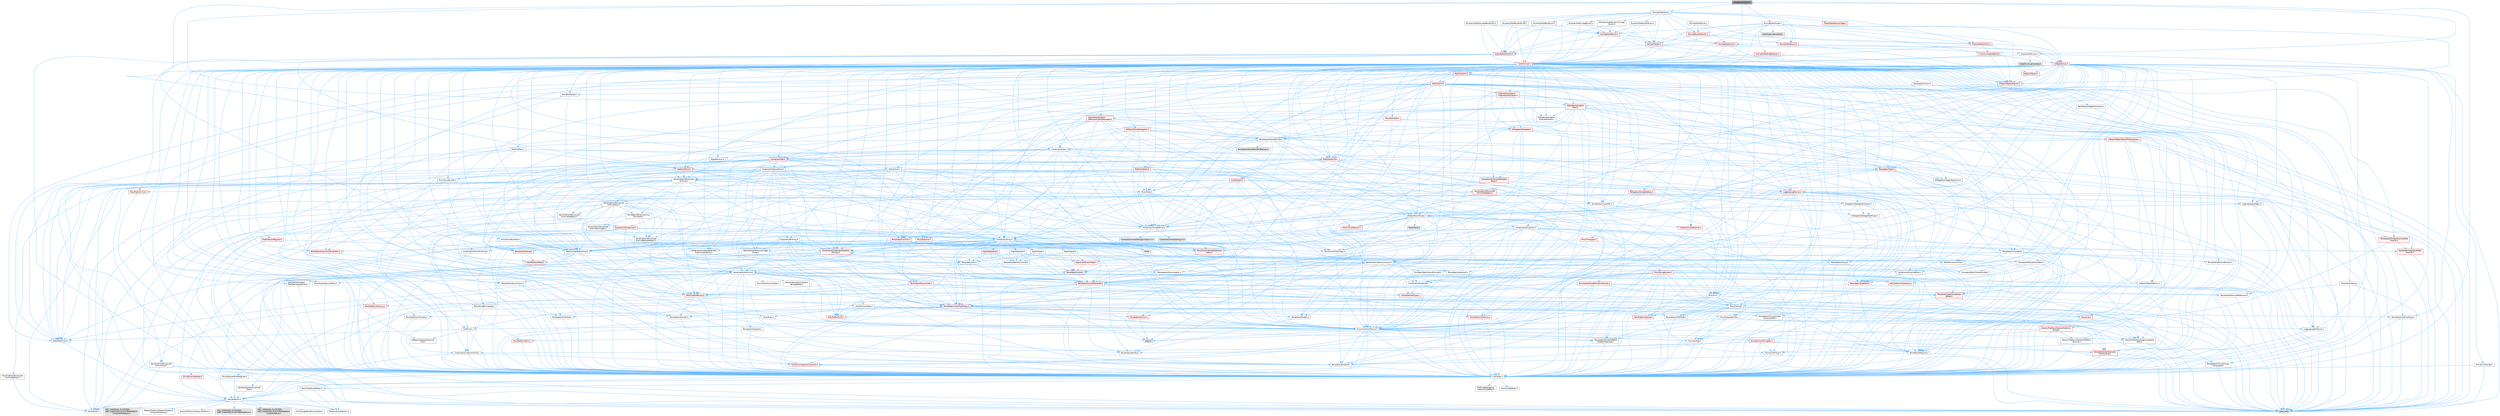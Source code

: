 digraph "InsightsCoreStyle.h"
{
 // INTERACTIVE_SVG=YES
 // LATEX_PDF_SIZE
  bgcolor="transparent";
  edge [fontname=Helvetica,fontsize=10,labelfontname=Helvetica,labelfontsize=10];
  node [fontname=Helvetica,fontsize=10,shape=box,height=0.2,width=0.4];
  Node1 [id="Node000001",label="InsightsCoreStyle.h",height=0.2,width=0.4,color="gray40", fillcolor="grey60", style="filled", fontcolor="black",tooltip=" "];
  Node1 -> Node2 [id="edge1_Node000001_Node000002",color="steelblue1",style="solid",tooltip=" "];
  Node2 [id="Node000002",label="CoreTypes.h",height=0.2,width=0.4,color="grey40", fillcolor="white", style="filled",URL="$dc/dec/CoreTypes_8h.html",tooltip=" "];
  Node2 -> Node3 [id="edge2_Node000002_Node000003",color="steelblue1",style="solid",tooltip=" "];
  Node3 [id="Node000003",label="HAL/Platform.h",height=0.2,width=0.4,color="grey40", fillcolor="white", style="filled",URL="$d9/dd0/Platform_8h.html",tooltip=" "];
  Node3 -> Node4 [id="edge3_Node000003_Node000004",color="steelblue1",style="solid",tooltip=" "];
  Node4 [id="Node000004",label="Misc/Build.h",height=0.2,width=0.4,color="grey40", fillcolor="white", style="filled",URL="$d3/dbb/Build_8h.html",tooltip=" "];
  Node3 -> Node5 [id="edge4_Node000003_Node000005",color="steelblue1",style="solid",tooltip=" "];
  Node5 [id="Node000005",label="Misc/LargeWorldCoordinates.h",height=0.2,width=0.4,color="grey40", fillcolor="white", style="filled",URL="$d2/dcb/LargeWorldCoordinates_8h.html",tooltip=" "];
  Node3 -> Node6 [id="edge5_Node000003_Node000006",color="steelblue1",style="solid",tooltip=" "];
  Node6 [id="Node000006",label="type_traits",height=0.2,width=0.4,color="grey60", fillcolor="#E0E0E0", style="filled",tooltip=" "];
  Node3 -> Node7 [id="edge6_Node000003_Node000007",color="steelblue1",style="solid",tooltip=" "];
  Node7 [id="Node000007",label="PreprocessorHelpers.h",height=0.2,width=0.4,color="grey40", fillcolor="white", style="filled",URL="$db/ddb/PreprocessorHelpers_8h.html",tooltip=" "];
  Node3 -> Node8 [id="edge7_Node000003_Node000008",color="steelblue1",style="solid",tooltip=" "];
  Node8 [id="Node000008",label="UBT_COMPILED_PLATFORM\l/UBT_COMPILED_PLATFORMPlatform\lCompilerPreSetup.h",height=0.2,width=0.4,color="grey60", fillcolor="#E0E0E0", style="filled",tooltip=" "];
  Node3 -> Node9 [id="edge8_Node000003_Node000009",color="steelblue1",style="solid",tooltip=" "];
  Node9 [id="Node000009",label="GenericPlatform/GenericPlatform\lCompilerPreSetup.h",height=0.2,width=0.4,color="grey40", fillcolor="white", style="filled",URL="$d9/dc8/GenericPlatformCompilerPreSetup_8h.html",tooltip=" "];
  Node3 -> Node10 [id="edge9_Node000003_Node000010",color="steelblue1",style="solid",tooltip=" "];
  Node10 [id="Node000010",label="GenericPlatform/GenericPlatform.h",height=0.2,width=0.4,color="grey40", fillcolor="white", style="filled",URL="$d6/d84/GenericPlatform_8h.html",tooltip=" "];
  Node3 -> Node11 [id="edge10_Node000003_Node000011",color="steelblue1",style="solid",tooltip=" "];
  Node11 [id="Node000011",label="UBT_COMPILED_PLATFORM\l/UBT_COMPILED_PLATFORMPlatform.h",height=0.2,width=0.4,color="grey60", fillcolor="#E0E0E0", style="filled",tooltip=" "];
  Node3 -> Node12 [id="edge11_Node000003_Node000012",color="steelblue1",style="solid",tooltip=" "];
  Node12 [id="Node000012",label="UBT_COMPILED_PLATFORM\l/UBT_COMPILED_PLATFORMPlatform\lCompilerSetup.h",height=0.2,width=0.4,color="grey60", fillcolor="#E0E0E0", style="filled",tooltip=" "];
  Node2 -> Node13 [id="edge12_Node000002_Node000013",color="steelblue1",style="solid",tooltip=" "];
  Node13 [id="Node000013",label="ProfilingDebugging\l/UMemoryDefines.h",height=0.2,width=0.4,color="grey40", fillcolor="white", style="filled",URL="$d2/da2/UMemoryDefines_8h.html",tooltip=" "];
  Node2 -> Node14 [id="edge13_Node000002_Node000014",color="steelblue1",style="solid",tooltip=" "];
  Node14 [id="Node000014",label="Misc/CoreMiscDefines.h",height=0.2,width=0.4,color="grey40", fillcolor="white", style="filled",URL="$da/d38/CoreMiscDefines_8h.html",tooltip=" "];
  Node14 -> Node3 [id="edge14_Node000014_Node000003",color="steelblue1",style="solid",tooltip=" "];
  Node14 -> Node7 [id="edge15_Node000014_Node000007",color="steelblue1",style="solid",tooltip=" "];
  Node2 -> Node15 [id="edge16_Node000002_Node000015",color="steelblue1",style="solid",tooltip=" "];
  Node15 [id="Node000015",label="Misc/CoreDefines.h",height=0.2,width=0.4,color="grey40", fillcolor="white", style="filled",URL="$d3/dd2/CoreDefines_8h.html",tooltip=" "];
  Node1 -> Node16 [id="edge17_Node000001_Node000016",color="steelblue1",style="solid",tooltip=" "];
  Node16 [id="Node000016",label="Math/Color.h",height=0.2,width=0.4,color="grey40", fillcolor="white", style="filled",URL="$dd/dac/Color_8h.html",tooltip=" "];
  Node16 -> Node17 [id="edge18_Node000016_Node000017",color="steelblue1",style="solid",tooltip=" "];
  Node17 [id="Node000017",label="Containers/Array.h",height=0.2,width=0.4,color="grey40", fillcolor="white", style="filled",URL="$df/dd0/Array_8h.html",tooltip=" "];
  Node17 -> Node2 [id="edge19_Node000017_Node000002",color="steelblue1",style="solid",tooltip=" "];
  Node17 -> Node18 [id="edge20_Node000017_Node000018",color="steelblue1",style="solid",tooltip=" "];
  Node18 [id="Node000018",label="Misc/AssertionMacros.h",height=0.2,width=0.4,color="grey40", fillcolor="white", style="filled",URL="$d0/dfa/AssertionMacros_8h.html",tooltip=" "];
  Node18 -> Node2 [id="edge21_Node000018_Node000002",color="steelblue1",style="solid",tooltip=" "];
  Node18 -> Node3 [id="edge22_Node000018_Node000003",color="steelblue1",style="solid",tooltip=" "];
  Node18 -> Node19 [id="edge23_Node000018_Node000019",color="steelblue1",style="solid",tooltip=" "];
  Node19 [id="Node000019",label="HAL/PlatformMisc.h",height=0.2,width=0.4,color="red", fillcolor="#FFF0F0", style="filled",URL="$d0/df5/PlatformMisc_8h.html",tooltip=" "];
  Node19 -> Node2 [id="edge24_Node000019_Node000002",color="steelblue1",style="solid",tooltip=" "];
  Node18 -> Node7 [id="edge25_Node000018_Node000007",color="steelblue1",style="solid",tooltip=" "];
  Node18 -> Node55 [id="edge26_Node000018_Node000055",color="steelblue1",style="solid",tooltip=" "];
  Node55 [id="Node000055",label="Templates/EnableIf.h",height=0.2,width=0.4,color="grey40", fillcolor="white", style="filled",URL="$d7/d60/EnableIf_8h.html",tooltip=" "];
  Node55 -> Node2 [id="edge27_Node000055_Node000002",color="steelblue1",style="solid",tooltip=" "];
  Node18 -> Node56 [id="edge28_Node000018_Node000056",color="steelblue1",style="solid",tooltip=" "];
  Node56 [id="Node000056",label="Templates/IsArrayOrRefOf\lTypeByPredicate.h",height=0.2,width=0.4,color="grey40", fillcolor="white", style="filled",URL="$d6/da1/IsArrayOrRefOfTypeByPredicate_8h.html",tooltip=" "];
  Node56 -> Node2 [id="edge29_Node000056_Node000002",color="steelblue1",style="solid",tooltip=" "];
  Node18 -> Node57 [id="edge30_Node000018_Node000057",color="steelblue1",style="solid",tooltip=" "];
  Node57 [id="Node000057",label="Templates/IsValidVariadic\lFunctionArg.h",height=0.2,width=0.4,color="red", fillcolor="#FFF0F0", style="filled",URL="$d0/dc8/IsValidVariadicFunctionArg_8h.html",tooltip=" "];
  Node57 -> Node2 [id="edge31_Node000057_Node000002",color="steelblue1",style="solid",tooltip=" "];
  Node57 -> Node6 [id="edge32_Node000057_Node000006",color="steelblue1",style="solid",tooltip=" "];
  Node18 -> Node59 [id="edge33_Node000018_Node000059",color="steelblue1",style="solid",tooltip=" "];
  Node59 [id="Node000059",label="Traits/IsCharEncodingCompatible\lWith.h",height=0.2,width=0.4,color="grey40", fillcolor="white", style="filled",URL="$df/dd1/IsCharEncodingCompatibleWith_8h.html",tooltip=" "];
  Node59 -> Node6 [id="edge34_Node000059_Node000006",color="steelblue1",style="solid",tooltip=" "];
  Node59 -> Node60 [id="edge35_Node000059_Node000060",color="steelblue1",style="solid",tooltip=" "];
  Node60 [id="Node000060",label="Traits/IsCharType.h",height=0.2,width=0.4,color="grey40", fillcolor="white", style="filled",URL="$db/d51/IsCharType_8h.html",tooltip=" "];
  Node60 -> Node2 [id="edge36_Node000060_Node000002",color="steelblue1",style="solid",tooltip=" "];
  Node18 -> Node61 [id="edge37_Node000018_Node000061",color="steelblue1",style="solid",tooltip=" "];
  Node61 [id="Node000061",label="Misc/VarArgs.h",height=0.2,width=0.4,color="grey40", fillcolor="white", style="filled",URL="$d5/d6f/VarArgs_8h.html",tooltip=" "];
  Node61 -> Node2 [id="edge38_Node000061_Node000002",color="steelblue1",style="solid",tooltip=" "];
  Node18 -> Node62 [id="edge39_Node000018_Node000062",color="steelblue1",style="solid",tooltip=" "];
  Node62 [id="Node000062",label="String/FormatStringSan.h",height=0.2,width=0.4,color="red", fillcolor="#FFF0F0", style="filled",URL="$d3/d8b/FormatStringSan_8h.html",tooltip=" "];
  Node62 -> Node6 [id="edge40_Node000062_Node000006",color="steelblue1",style="solid",tooltip=" "];
  Node62 -> Node2 [id="edge41_Node000062_Node000002",color="steelblue1",style="solid",tooltip=" "];
  Node62 -> Node63 [id="edge42_Node000062_Node000063",color="steelblue1",style="solid",tooltip=" "];
  Node63 [id="Node000063",label="Templates/Requires.h",height=0.2,width=0.4,color="grey40", fillcolor="white", style="filled",URL="$dc/d96/Requires_8h.html",tooltip=" "];
  Node63 -> Node55 [id="edge43_Node000063_Node000055",color="steelblue1",style="solid",tooltip=" "];
  Node63 -> Node6 [id="edge44_Node000063_Node000006",color="steelblue1",style="solid",tooltip=" "];
  Node62 -> Node64 [id="edge45_Node000062_Node000064",color="steelblue1",style="solid",tooltip=" "];
  Node64 [id="Node000064",label="Templates/Identity.h",height=0.2,width=0.4,color="grey40", fillcolor="white", style="filled",URL="$d0/dd5/Identity_8h.html",tooltip=" "];
  Node62 -> Node57 [id="edge46_Node000062_Node000057",color="steelblue1",style="solid",tooltip=" "];
  Node62 -> Node60 [id="edge47_Node000062_Node000060",color="steelblue1",style="solid",tooltip=" "];
  Node62 -> Node27 [id="edge48_Node000062_Node000027",color="steelblue1",style="solid",tooltip=" "];
  Node27 [id="Node000027",label="Containers/ContainersFwd.h",height=0.2,width=0.4,color="grey40", fillcolor="white", style="filled",URL="$d4/d0a/ContainersFwd_8h.html",tooltip=" "];
  Node27 -> Node3 [id="edge49_Node000027_Node000003",color="steelblue1",style="solid",tooltip=" "];
  Node27 -> Node2 [id="edge50_Node000027_Node000002",color="steelblue1",style="solid",tooltip=" "];
  Node27 -> Node24 [id="edge51_Node000027_Node000024",color="steelblue1",style="solid",tooltip=" "];
  Node24 [id="Node000024",label="Traits/IsContiguousContainer.h",height=0.2,width=0.4,color="red", fillcolor="#FFF0F0", style="filled",URL="$d5/d3c/IsContiguousContainer_8h.html",tooltip=" "];
  Node24 -> Node2 [id="edge52_Node000024_Node000002",color="steelblue1",style="solid",tooltip=" "];
  Node18 -> Node68 [id="edge53_Node000018_Node000068",color="steelblue1",style="solid",tooltip=" "];
  Node68 [id="Node000068",label="atomic",height=0.2,width=0.4,color="grey60", fillcolor="#E0E0E0", style="filled",tooltip=" "];
  Node17 -> Node69 [id="edge54_Node000017_Node000069",color="steelblue1",style="solid",tooltip=" "];
  Node69 [id="Node000069",label="Misc/IntrusiveUnsetOptional\lState.h",height=0.2,width=0.4,color="red", fillcolor="#FFF0F0", style="filled",URL="$d2/d0a/IntrusiveUnsetOptionalState_8h.html",tooltip=" "];
  Node17 -> Node71 [id="edge55_Node000017_Node000071",color="steelblue1",style="solid",tooltip=" "];
  Node71 [id="Node000071",label="Misc/ReverseIterate.h",height=0.2,width=0.4,color="red", fillcolor="#FFF0F0", style="filled",URL="$db/de3/ReverseIterate_8h.html",tooltip=" "];
  Node71 -> Node3 [id="edge56_Node000071_Node000003",color="steelblue1",style="solid",tooltip=" "];
  Node17 -> Node73 [id="edge57_Node000017_Node000073",color="steelblue1",style="solid",tooltip=" "];
  Node73 [id="Node000073",label="HAL/UnrealMemory.h",height=0.2,width=0.4,color="red", fillcolor="#FFF0F0", style="filled",URL="$d9/d96/UnrealMemory_8h.html",tooltip=" "];
  Node73 -> Node2 [id="edge58_Node000073_Node000002",color="steelblue1",style="solid",tooltip=" "];
  Node73 -> Node77 [id="edge59_Node000073_Node000077",color="steelblue1",style="solid",tooltip=" "];
  Node77 [id="Node000077",label="HAL/MemoryBase.h",height=0.2,width=0.4,color="grey40", fillcolor="white", style="filled",URL="$d6/d9f/MemoryBase_8h.html",tooltip=" "];
  Node77 -> Node2 [id="edge60_Node000077_Node000002",color="steelblue1",style="solid",tooltip=" "];
  Node77 -> Node48 [id="edge61_Node000077_Node000048",color="steelblue1",style="solid",tooltip=" "];
  Node48 [id="Node000048",label="HAL/PlatformAtomics.h",height=0.2,width=0.4,color="red", fillcolor="#FFF0F0", style="filled",URL="$d3/d36/PlatformAtomics_8h.html",tooltip=" "];
  Node48 -> Node2 [id="edge62_Node000048_Node000002",color="steelblue1",style="solid",tooltip=" "];
  Node77 -> Node31 [id="edge63_Node000077_Node000031",color="steelblue1",style="solid",tooltip=" "];
  Node31 [id="Node000031",label="HAL/PlatformCrt.h",height=0.2,width=0.4,color="red", fillcolor="#FFF0F0", style="filled",URL="$d8/d75/PlatformCrt_8h.html",tooltip=" "];
  Node77 -> Node78 [id="edge64_Node000077_Node000078",color="steelblue1",style="solid",tooltip=" "];
  Node78 [id="Node000078",label="Misc/Exec.h",height=0.2,width=0.4,color="grey40", fillcolor="white", style="filled",URL="$de/ddb/Exec_8h.html",tooltip=" "];
  Node78 -> Node2 [id="edge65_Node000078_Node000002",color="steelblue1",style="solid",tooltip=" "];
  Node78 -> Node18 [id="edge66_Node000078_Node000018",color="steelblue1",style="solid",tooltip=" "];
  Node77 -> Node79 [id="edge67_Node000077_Node000079",color="steelblue1",style="solid",tooltip=" "];
  Node79 [id="Node000079",label="Misc/OutputDevice.h",height=0.2,width=0.4,color="grey40", fillcolor="white", style="filled",URL="$d7/d32/OutputDevice_8h.html",tooltip=" "];
  Node79 -> Node26 [id="edge68_Node000079_Node000026",color="steelblue1",style="solid",tooltip=" "];
  Node26 [id="Node000026",label="CoreFwd.h",height=0.2,width=0.4,color="grey40", fillcolor="white", style="filled",URL="$d1/d1e/CoreFwd_8h.html",tooltip=" "];
  Node26 -> Node2 [id="edge69_Node000026_Node000002",color="steelblue1",style="solid",tooltip=" "];
  Node26 -> Node27 [id="edge70_Node000026_Node000027",color="steelblue1",style="solid",tooltip=" "];
  Node26 -> Node28 [id="edge71_Node000026_Node000028",color="steelblue1",style="solid",tooltip=" "];
  Node28 [id="Node000028",label="Math/MathFwd.h",height=0.2,width=0.4,color="grey40", fillcolor="white", style="filled",URL="$d2/d10/MathFwd_8h.html",tooltip=" "];
  Node28 -> Node3 [id="edge72_Node000028_Node000003",color="steelblue1",style="solid",tooltip=" "];
  Node26 -> Node29 [id="edge73_Node000026_Node000029",color="steelblue1",style="solid",tooltip=" "];
  Node29 [id="Node000029",label="UObject/UObjectHierarchy\lFwd.h",height=0.2,width=0.4,color="grey40", fillcolor="white", style="filled",URL="$d3/d13/UObjectHierarchyFwd_8h.html",tooltip=" "];
  Node79 -> Node2 [id="edge74_Node000079_Node000002",color="steelblue1",style="solid",tooltip=" "];
  Node79 -> Node80 [id="edge75_Node000079_Node000080",color="steelblue1",style="solid",tooltip=" "];
  Node80 [id="Node000080",label="Logging/LogVerbosity.h",height=0.2,width=0.4,color="grey40", fillcolor="white", style="filled",URL="$d2/d8f/LogVerbosity_8h.html",tooltip=" "];
  Node80 -> Node2 [id="edge76_Node000080_Node000002",color="steelblue1",style="solid",tooltip=" "];
  Node79 -> Node61 [id="edge77_Node000079_Node000061",color="steelblue1",style="solid",tooltip=" "];
  Node79 -> Node56 [id="edge78_Node000079_Node000056",color="steelblue1",style="solid",tooltip=" "];
  Node79 -> Node57 [id="edge79_Node000079_Node000057",color="steelblue1",style="solid",tooltip=" "];
  Node79 -> Node59 [id="edge80_Node000079_Node000059",color="steelblue1",style="solid",tooltip=" "];
  Node77 -> Node81 [id="edge81_Node000077_Node000081",color="steelblue1",style="solid",tooltip=" "];
  Node81 [id="Node000081",label="Templates/Atomic.h",height=0.2,width=0.4,color="red", fillcolor="#FFF0F0", style="filled",URL="$d3/d91/Atomic_8h.html",tooltip=" "];
  Node81 -> Node68 [id="edge82_Node000081_Node000068",color="steelblue1",style="solid",tooltip=" "];
  Node73 -> Node90 [id="edge83_Node000073_Node000090",color="steelblue1",style="solid",tooltip=" "];
  Node90 [id="Node000090",label="HAL/PlatformMemory.h",height=0.2,width=0.4,color="red", fillcolor="#FFF0F0", style="filled",URL="$de/d68/PlatformMemory_8h.html",tooltip=" "];
  Node90 -> Node2 [id="edge84_Node000090_Node000002",color="steelblue1",style="solid",tooltip=" "];
  Node73 -> Node93 [id="edge85_Node000073_Node000093",color="steelblue1",style="solid",tooltip=" "];
  Node93 [id="Node000093",label="Templates/IsPointer.h",height=0.2,width=0.4,color="grey40", fillcolor="white", style="filled",URL="$d7/d05/IsPointer_8h.html",tooltip=" "];
  Node93 -> Node2 [id="edge86_Node000093_Node000002",color="steelblue1",style="solid",tooltip=" "];
  Node17 -> Node94 [id="edge87_Node000017_Node000094",color="steelblue1",style="solid",tooltip=" "];
  Node94 [id="Node000094",label="Templates/UnrealTypeTraits.h",height=0.2,width=0.4,color="red", fillcolor="#FFF0F0", style="filled",URL="$d2/d2d/UnrealTypeTraits_8h.html",tooltip=" "];
  Node94 -> Node2 [id="edge88_Node000094_Node000002",color="steelblue1",style="solid",tooltip=" "];
  Node94 -> Node93 [id="edge89_Node000094_Node000093",color="steelblue1",style="solid",tooltip=" "];
  Node94 -> Node18 [id="edge90_Node000094_Node000018",color="steelblue1",style="solid",tooltip=" "];
  Node94 -> Node86 [id="edge91_Node000094_Node000086",color="steelblue1",style="solid",tooltip=" "];
  Node86 [id="Node000086",label="Templates/AndOrNot.h",height=0.2,width=0.4,color="grey40", fillcolor="white", style="filled",URL="$db/d0a/AndOrNot_8h.html",tooltip=" "];
  Node86 -> Node2 [id="edge92_Node000086_Node000002",color="steelblue1",style="solid",tooltip=" "];
  Node94 -> Node55 [id="edge93_Node000094_Node000055",color="steelblue1",style="solid",tooltip=" "];
  Node94 -> Node95 [id="edge94_Node000094_Node000095",color="steelblue1",style="solid",tooltip=" "];
  Node95 [id="Node000095",label="Templates/IsArithmetic.h",height=0.2,width=0.4,color="grey40", fillcolor="white", style="filled",URL="$d2/d5d/IsArithmetic_8h.html",tooltip=" "];
  Node95 -> Node2 [id="edge95_Node000095_Node000002",color="steelblue1",style="solid",tooltip=" "];
  Node94 -> Node96 [id="edge96_Node000094_Node000096",color="steelblue1",style="solid",tooltip=" "];
  Node96 [id="Node000096",label="Templates/Models.h",height=0.2,width=0.4,color="grey40", fillcolor="white", style="filled",URL="$d3/d0c/Models_8h.html",tooltip=" "];
  Node96 -> Node64 [id="edge97_Node000096_Node000064",color="steelblue1",style="solid",tooltip=" "];
  Node94 -> Node97 [id="edge98_Node000094_Node000097",color="steelblue1",style="solid",tooltip=" "];
  Node97 [id="Node000097",label="Templates/IsPODType.h",height=0.2,width=0.4,color="grey40", fillcolor="white", style="filled",URL="$d7/db1/IsPODType_8h.html",tooltip=" "];
  Node97 -> Node2 [id="edge99_Node000097_Node000002",color="steelblue1",style="solid",tooltip=" "];
  Node94 -> Node98 [id="edge100_Node000094_Node000098",color="steelblue1",style="solid",tooltip=" "];
  Node98 [id="Node000098",label="Templates/IsUECoreType.h",height=0.2,width=0.4,color="grey40", fillcolor="white", style="filled",URL="$d1/db8/IsUECoreType_8h.html",tooltip=" "];
  Node98 -> Node2 [id="edge101_Node000098_Node000002",color="steelblue1",style="solid",tooltip=" "];
  Node98 -> Node6 [id="edge102_Node000098_Node000006",color="steelblue1",style="solid",tooltip=" "];
  Node94 -> Node87 [id="edge103_Node000094_Node000087",color="steelblue1",style="solid",tooltip=" "];
  Node87 [id="Node000087",label="Templates/IsTriviallyCopy\lConstructible.h",height=0.2,width=0.4,color="grey40", fillcolor="white", style="filled",URL="$d3/d78/IsTriviallyCopyConstructible_8h.html",tooltip=" "];
  Node87 -> Node2 [id="edge104_Node000087_Node000002",color="steelblue1",style="solid",tooltip=" "];
  Node87 -> Node6 [id="edge105_Node000087_Node000006",color="steelblue1",style="solid",tooltip=" "];
  Node17 -> Node99 [id="edge106_Node000017_Node000099",color="steelblue1",style="solid",tooltip=" "];
  Node99 [id="Node000099",label="Templates/UnrealTemplate.h",height=0.2,width=0.4,color="red", fillcolor="#FFF0F0", style="filled",URL="$d4/d24/UnrealTemplate_8h.html",tooltip=" "];
  Node99 -> Node2 [id="edge107_Node000099_Node000002",color="steelblue1",style="solid",tooltip=" "];
  Node99 -> Node93 [id="edge108_Node000099_Node000093",color="steelblue1",style="solid",tooltip=" "];
  Node99 -> Node73 [id="edge109_Node000099_Node000073",color="steelblue1",style="solid",tooltip=" "];
  Node99 -> Node94 [id="edge110_Node000099_Node000094",color="steelblue1",style="solid",tooltip=" "];
  Node99 -> Node102 [id="edge111_Node000099_Node000102",color="steelblue1",style="solid",tooltip=" "];
  Node102 [id="Node000102",label="Templates/RemoveReference.h",height=0.2,width=0.4,color="grey40", fillcolor="white", style="filled",URL="$da/dbe/RemoveReference_8h.html",tooltip=" "];
  Node102 -> Node2 [id="edge112_Node000102_Node000002",color="steelblue1",style="solid",tooltip=" "];
  Node99 -> Node63 [id="edge113_Node000099_Node000063",color="steelblue1",style="solid",tooltip=" "];
  Node99 -> Node103 [id="edge114_Node000099_Node000103",color="steelblue1",style="solid",tooltip=" "];
  Node103 [id="Node000103",label="Templates/TypeCompatible\lBytes.h",height=0.2,width=0.4,color="red", fillcolor="#FFF0F0", style="filled",URL="$df/d0a/TypeCompatibleBytes_8h.html",tooltip=" "];
  Node103 -> Node2 [id="edge115_Node000103_Node000002",color="steelblue1",style="solid",tooltip=" "];
  Node103 -> Node6 [id="edge116_Node000103_Node000006",color="steelblue1",style="solid",tooltip=" "];
  Node99 -> Node64 [id="edge117_Node000099_Node000064",color="steelblue1",style="solid",tooltip=" "];
  Node99 -> Node24 [id="edge118_Node000099_Node000024",color="steelblue1",style="solid",tooltip=" "];
  Node99 -> Node6 [id="edge119_Node000099_Node000006",color="steelblue1",style="solid",tooltip=" "];
  Node17 -> Node105 [id="edge120_Node000017_Node000105",color="steelblue1",style="solid",tooltip=" "];
  Node105 [id="Node000105",label="Containers/AllowShrinking.h",height=0.2,width=0.4,color="grey40", fillcolor="white", style="filled",URL="$d7/d1a/AllowShrinking_8h.html",tooltip=" "];
  Node105 -> Node2 [id="edge121_Node000105_Node000002",color="steelblue1",style="solid",tooltip=" "];
  Node17 -> Node106 [id="edge122_Node000017_Node000106",color="steelblue1",style="solid",tooltip=" "];
  Node106 [id="Node000106",label="Containers/ContainerAllocation\lPolicies.h",height=0.2,width=0.4,color="red", fillcolor="#FFF0F0", style="filled",URL="$d7/dff/ContainerAllocationPolicies_8h.html",tooltip=" "];
  Node106 -> Node2 [id="edge123_Node000106_Node000002",color="steelblue1",style="solid",tooltip=" "];
  Node106 -> Node106 [id="edge124_Node000106_Node000106",color="steelblue1",style="solid",tooltip=" "];
  Node106 -> Node108 [id="edge125_Node000106_Node000108",color="steelblue1",style="solid",tooltip=" "];
  Node108 [id="Node000108",label="HAL/PlatformMath.h",height=0.2,width=0.4,color="red", fillcolor="#FFF0F0", style="filled",URL="$dc/d53/PlatformMath_8h.html",tooltip=" "];
  Node108 -> Node2 [id="edge126_Node000108_Node000002",color="steelblue1",style="solid",tooltip=" "];
  Node106 -> Node73 [id="edge127_Node000106_Node000073",color="steelblue1",style="solid",tooltip=" "];
  Node106 -> Node41 [id="edge128_Node000106_Node000041",color="steelblue1",style="solid",tooltip=" "];
  Node41 [id="Node000041",label="Math/NumericLimits.h",height=0.2,width=0.4,color="grey40", fillcolor="white", style="filled",URL="$df/d1b/NumericLimits_8h.html",tooltip=" "];
  Node41 -> Node2 [id="edge129_Node000041_Node000002",color="steelblue1",style="solid",tooltip=" "];
  Node106 -> Node18 [id="edge130_Node000106_Node000018",color="steelblue1",style="solid",tooltip=" "];
  Node106 -> Node116 [id="edge131_Node000106_Node000116",color="steelblue1",style="solid",tooltip=" "];
  Node116 [id="Node000116",label="Templates/IsPolymorphic.h",height=0.2,width=0.4,color="grey40", fillcolor="white", style="filled",URL="$dc/d20/IsPolymorphic_8h.html",tooltip=" "];
  Node106 -> Node117 [id="edge132_Node000106_Node000117",color="steelblue1",style="solid",tooltip=" "];
  Node117 [id="Node000117",label="Templates/MemoryOps.h",height=0.2,width=0.4,color="red", fillcolor="#FFF0F0", style="filled",URL="$db/dea/MemoryOps_8h.html",tooltip=" "];
  Node117 -> Node2 [id="edge133_Node000117_Node000002",color="steelblue1",style="solid",tooltip=" "];
  Node117 -> Node73 [id="edge134_Node000117_Node000073",color="steelblue1",style="solid",tooltip=" "];
  Node117 -> Node88 [id="edge135_Node000117_Node000088",color="steelblue1",style="solid",tooltip=" "];
  Node88 [id="Node000088",label="Templates/IsTriviallyCopy\lAssignable.h",height=0.2,width=0.4,color="grey40", fillcolor="white", style="filled",URL="$d2/df2/IsTriviallyCopyAssignable_8h.html",tooltip=" "];
  Node88 -> Node2 [id="edge136_Node000088_Node000002",color="steelblue1",style="solid",tooltip=" "];
  Node88 -> Node6 [id="edge137_Node000088_Node000006",color="steelblue1",style="solid",tooltip=" "];
  Node117 -> Node87 [id="edge138_Node000117_Node000087",color="steelblue1",style="solid",tooltip=" "];
  Node117 -> Node63 [id="edge139_Node000117_Node000063",color="steelblue1",style="solid",tooltip=" "];
  Node117 -> Node94 [id="edge140_Node000117_Node000094",color="steelblue1",style="solid",tooltip=" "];
  Node117 -> Node6 [id="edge141_Node000117_Node000006",color="steelblue1",style="solid",tooltip=" "];
  Node106 -> Node103 [id="edge142_Node000106_Node000103",color="steelblue1",style="solid",tooltip=" "];
  Node106 -> Node6 [id="edge143_Node000106_Node000006",color="steelblue1",style="solid",tooltip=" "];
  Node17 -> Node118 [id="edge144_Node000017_Node000118",color="steelblue1",style="solid",tooltip=" "];
  Node118 [id="Node000118",label="Containers/ContainerElement\lTypeCompatibility.h",height=0.2,width=0.4,color="grey40", fillcolor="white", style="filled",URL="$df/ddf/ContainerElementTypeCompatibility_8h.html",tooltip=" "];
  Node118 -> Node2 [id="edge145_Node000118_Node000002",color="steelblue1",style="solid",tooltip=" "];
  Node118 -> Node94 [id="edge146_Node000118_Node000094",color="steelblue1",style="solid",tooltip=" "];
  Node17 -> Node119 [id="edge147_Node000017_Node000119",color="steelblue1",style="solid",tooltip=" "];
  Node119 [id="Node000119",label="Serialization/Archive.h",height=0.2,width=0.4,color="grey40", fillcolor="white", style="filled",URL="$d7/d3b/Archive_8h.html",tooltip=" "];
  Node119 -> Node26 [id="edge148_Node000119_Node000026",color="steelblue1",style="solid",tooltip=" "];
  Node119 -> Node2 [id="edge149_Node000119_Node000002",color="steelblue1",style="solid",tooltip=" "];
  Node119 -> Node120 [id="edge150_Node000119_Node000120",color="steelblue1",style="solid",tooltip=" "];
  Node120 [id="Node000120",label="HAL/PlatformProperties.h",height=0.2,width=0.4,color="red", fillcolor="#FFF0F0", style="filled",URL="$d9/db0/PlatformProperties_8h.html",tooltip=" "];
  Node120 -> Node2 [id="edge151_Node000120_Node000002",color="steelblue1",style="solid",tooltip=" "];
  Node119 -> Node123 [id="edge152_Node000119_Node000123",color="steelblue1",style="solid",tooltip=" "];
  Node123 [id="Node000123",label="Internationalization\l/TextNamespaceFwd.h",height=0.2,width=0.4,color="grey40", fillcolor="white", style="filled",URL="$d8/d97/TextNamespaceFwd_8h.html",tooltip=" "];
  Node123 -> Node2 [id="edge153_Node000123_Node000002",color="steelblue1",style="solid",tooltip=" "];
  Node119 -> Node28 [id="edge154_Node000119_Node000028",color="steelblue1",style="solid",tooltip=" "];
  Node119 -> Node18 [id="edge155_Node000119_Node000018",color="steelblue1",style="solid",tooltip=" "];
  Node119 -> Node4 [id="edge156_Node000119_Node000004",color="steelblue1",style="solid",tooltip=" "];
  Node119 -> Node42 [id="edge157_Node000119_Node000042",color="steelblue1",style="solid",tooltip=" "];
  Node42 [id="Node000042",label="Misc/CompressionFlags.h",height=0.2,width=0.4,color="grey40", fillcolor="white", style="filled",URL="$d9/d76/CompressionFlags_8h.html",tooltip=" "];
  Node119 -> Node124 [id="edge158_Node000119_Node000124",color="steelblue1",style="solid",tooltip=" "];
  Node124 [id="Node000124",label="Misc/EngineVersionBase.h",height=0.2,width=0.4,color="grey40", fillcolor="white", style="filled",URL="$d5/d2b/EngineVersionBase_8h.html",tooltip=" "];
  Node124 -> Node2 [id="edge159_Node000124_Node000002",color="steelblue1",style="solid",tooltip=" "];
  Node119 -> Node61 [id="edge160_Node000119_Node000061",color="steelblue1",style="solid",tooltip=" "];
  Node119 -> Node125 [id="edge161_Node000119_Node000125",color="steelblue1",style="solid",tooltip=" "];
  Node125 [id="Node000125",label="Serialization/ArchiveCook\lData.h",height=0.2,width=0.4,color="grey40", fillcolor="white", style="filled",URL="$dc/db6/ArchiveCookData_8h.html",tooltip=" "];
  Node125 -> Node3 [id="edge162_Node000125_Node000003",color="steelblue1",style="solid",tooltip=" "];
  Node119 -> Node126 [id="edge163_Node000119_Node000126",color="steelblue1",style="solid",tooltip=" "];
  Node126 [id="Node000126",label="Serialization/ArchiveSave\lPackageData.h",height=0.2,width=0.4,color="grey40", fillcolor="white", style="filled",URL="$d1/d37/ArchiveSavePackageData_8h.html",tooltip=" "];
  Node119 -> Node55 [id="edge164_Node000119_Node000055",color="steelblue1",style="solid",tooltip=" "];
  Node119 -> Node56 [id="edge165_Node000119_Node000056",color="steelblue1",style="solid",tooltip=" "];
  Node119 -> Node127 [id="edge166_Node000119_Node000127",color="steelblue1",style="solid",tooltip=" "];
  Node127 [id="Node000127",label="Templates/IsEnumClass.h",height=0.2,width=0.4,color="grey40", fillcolor="white", style="filled",URL="$d7/d15/IsEnumClass_8h.html",tooltip=" "];
  Node127 -> Node2 [id="edge167_Node000127_Node000002",color="steelblue1",style="solid",tooltip=" "];
  Node127 -> Node86 [id="edge168_Node000127_Node000086",color="steelblue1",style="solid",tooltip=" "];
  Node119 -> Node113 [id="edge169_Node000119_Node000113",color="steelblue1",style="solid",tooltip=" "];
  Node113 [id="Node000113",label="Templates/IsSigned.h",height=0.2,width=0.4,color="grey40", fillcolor="white", style="filled",URL="$d8/dd8/IsSigned_8h.html",tooltip=" "];
  Node113 -> Node2 [id="edge170_Node000113_Node000002",color="steelblue1",style="solid",tooltip=" "];
  Node119 -> Node57 [id="edge171_Node000119_Node000057",color="steelblue1",style="solid",tooltip=" "];
  Node119 -> Node99 [id="edge172_Node000119_Node000099",color="steelblue1",style="solid",tooltip=" "];
  Node119 -> Node59 [id="edge173_Node000119_Node000059",color="steelblue1",style="solid",tooltip=" "];
  Node119 -> Node128 [id="edge174_Node000119_Node000128",color="steelblue1",style="solid",tooltip=" "];
  Node128 [id="Node000128",label="UObject/ObjectVersion.h",height=0.2,width=0.4,color="grey40", fillcolor="white", style="filled",URL="$da/d63/ObjectVersion_8h.html",tooltip=" "];
  Node128 -> Node2 [id="edge175_Node000128_Node000002",color="steelblue1",style="solid",tooltip=" "];
  Node17 -> Node129 [id="edge176_Node000017_Node000129",color="steelblue1",style="solid",tooltip=" "];
  Node129 [id="Node000129",label="Serialization/MemoryImage\lWriter.h",height=0.2,width=0.4,color="grey40", fillcolor="white", style="filled",URL="$d0/d08/MemoryImageWriter_8h.html",tooltip=" "];
  Node129 -> Node2 [id="edge177_Node000129_Node000002",color="steelblue1",style="solid",tooltip=" "];
  Node129 -> Node130 [id="edge178_Node000129_Node000130",color="steelblue1",style="solid",tooltip=" "];
  Node130 [id="Node000130",label="Serialization/MemoryLayout.h",height=0.2,width=0.4,color="grey40", fillcolor="white", style="filled",URL="$d7/d66/MemoryLayout_8h.html",tooltip=" "];
  Node130 -> Node131 [id="edge179_Node000130_Node000131",color="steelblue1",style="solid",tooltip=" "];
  Node131 [id="Node000131",label="Concepts/StaticClassProvider.h",height=0.2,width=0.4,color="grey40", fillcolor="white", style="filled",URL="$dd/d83/StaticClassProvider_8h.html",tooltip=" "];
  Node130 -> Node132 [id="edge180_Node000130_Node000132",color="steelblue1",style="solid",tooltip=" "];
  Node132 [id="Node000132",label="Concepts/StaticStructProvider.h",height=0.2,width=0.4,color="grey40", fillcolor="white", style="filled",URL="$d5/d77/StaticStructProvider_8h.html",tooltip=" "];
  Node130 -> Node133 [id="edge181_Node000130_Node000133",color="steelblue1",style="solid",tooltip=" "];
  Node133 [id="Node000133",label="Containers/EnumAsByte.h",height=0.2,width=0.4,color="grey40", fillcolor="white", style="filled",URL="$d6/d9a/EnumAsByte_8h.html",tooltip=" "];
  Node133 -> Node2 [id="edge182_Node000133_Node000002",color="steelblue1",style="solid",tooltip=" "];
  Node133 -> Node97 [id="edge183_Node000133_Node000097",color="steelblue1",style="solid",tooltip=" "];
  Node133 -> Node134 [id="edge184_Node000133_Node000134",color="steelblue1",style="solid",tooltip=" "];
  Node134 [id="Node000134",label="Templates/TypeHash.h",height=0.2,width=0.4,color="red", fillcolor="#FFF0F0", style="filled",URL="$d1/d62/TypeHash_8h.html",tooltip=" "];
  Node134 -> Node2 [id="edge185_Node000134_Node000002",color="steelblue1",style="solid",tooltip=" "];
  Node134 -> Node63 [id="edge186_Node000134_Node000063",color="steelblue1",style="solid",tooltip=" "];
  Node134 -> Node135 [id="edge187_Node000134_Node000135",color="steelblue1",style="solid",tooltip=" "];
  Node135 [id="Node000135",label="Misc/Crc.h",height=0.2,width=0.4,color="grey40", fillcolor="white", style="filled",URL="$d4/dd2/Crc_8h.html",tooltip=" "];
  Node135 -> Node2 [id="edge188_Node000135_Node000002",color="steelblue1",style="solid",tooltip=" "];
  Node135 -> Node75 [id="edge189_Node000135_Node000075",color="steelblue1",style="solid",tooltip=" "];
  Node75 [id="Node000075",label="HAL/PlatformString.h",height=0.2,width=0.4,color="red", fillcolor="#FFF0F0", style="filled",URL="$db/db5/PlatformString_8h.html",tooltip=" "];
  Node75 -> Node2 [id="edge190_Node000075_Node000002",color="steelblue1",style="solid",tooltip=" "];
  Node135 -> Node18 [id="edge191_Node000135_Node000018",color="steelblue1",style="solid",tooltip=" "];
  Node135 -> Node136 [id="edge192_Node000135_Node000136",color="steelblue1",style="solid",tooltip=" "];
  Node136 [id="Node000136",label="Misc/CString.h",height=0.2,width=0.4,color="grey40", fillcolor="white", style="filled",URL="$d2/d49/CString_8h.html",tooltip=" "];
  Node136 -> Node2 [id="edge193_Node000136_Node000002",color="steelblue1",style="solid",tooltip=" "];
  Node136 -> Node31 [id="edge194_Node000136_Node000031",color="steelblue1",style="solid",tooltip=" "];
  Node136 -> Node75 [id="edge195_Node000136_Node000075",color="steelblue1",style="solid",tooltip=" "];
  Node136 -> Node18 [id="edge196_Node000136_Node000018",color="steelblue1",style="solid",tooltip=" "];
  Node136 -> Node137 [id="edge197_Node000136_Node000137",color="steelblue1",style="solid",tooltip=" "];
  Node137 [id="Node000137",label="Misc/Char.h",height=0.2,width=0.4,color="red", fillcolor="#FFF0F0", style="filled",URL="$d0/d58/Char_8h.html",tooltip=" "];
  Node137 -> Node2 [id="edge198_Node000137_Node000002",color="steelblue1",style="solid",tooltip=" "];
  Node137 -> Node6 [id="edge199_Node000137_Node000006",color="steelblue1",style="solid",tooltip=" "];
  Node136 -> Node61 [id="edge200_Node000136_Node000061",color="steelblue1",style="solid",tooltip=" "];
  Node136 -> Node56 [id="edge201_Node000136_Node000056",color="steelblue1",style="solid",tooltip=" "];
  Node136 -> Node57 [id="edge202_Node000136_Node000057",color="steelblue1",style="solid",tooltip=" "];
  Node136 -> Node59 [id="edge203_Node000136_Node000059",color="steelblue1",style="solid",tooltip=" "];
  Node135 -> Node137 [id="edge204_Node000135_Node000137",color="steelblue1",style="solid",tooltip=" "];
  Node135 -> Node94 [id="edge205_Node000135_Node000094",color="steelblue1",style="solid",tooltip=" "];
  Node135 -> Node60 [id="edge206_Node000135_Node000060",color="steelblue1",style="solid",tooltip=" "];
  Node134 -> Node6 [id="edge207_Node000134_Node000006",color="steelblue1",style="solid",tooltip=" "];
  Node130 -> Node21 [id="edge208_Node000130_Node000021",color="steelblue1",style="solid",tooltip=" "];
  Node21 [id="Node000021",label="Containers/StringFwd.h",height=0.2,width=0.4,color="grey40", fillcolor="white", style="filled",URL="$df/d37/StringFwd_8h.html",tooltip=" "];
  Node21 -> Node2 [id="edge209_Node000021_Node000002",color="steelblue1",style="solid",tooltip=" "];
  Node21 -> Node22 [id="edge210_Node000021_Node000022",color="steelblue1",style="solid",tooltip=" "];
  Node22 [id="Node000022",label="Traits/ElementType.h",height=0.2,width=0.4,color="red", fillcolor="#FFF0F0", style="filled",URL="$d5/d4f/ElementType_8h.html",tooltip=" "];
  Node22 -> Node3 [id="edge211_Node000022_Node000003",color="steelblue1",style="solid",tooltip=" "];
  Node22 -> Node6 [id="edge212_Node000022_Node000006",color="steelblue1",style="solid",tooltip=" "];
  Node21 -> Node24 [id="edge213_Node000021_Node000024",color="steelblue1",style="solid",tooltip=" "];
  Node130 -> Node73 [id="edge214_Node000130_Node000073",color="steelblue1",style="solid",tooltip=" "];
  Node130 -> Node141 [id="edge215_Node000130_Node000141",color="steelblue1",style="solid",tooltip=" "];
  Node141 [id="Node000141",label="Misc/DelayedAutoRegister.h",height=0.2,width=0.4,color="grey40", fillcolor="white", style="filled",URL="$d1/dda/DelayedAutoRegister_8h.html",tooltip=" "];
  Node141 -> Node3 [id="edge216_Node000141_Node000003",color="steelblue1",style="solid",tooltip=" "];
  Node130 -> Node55 [id="edge217_Node000130_Node000055",color="steelblue1",style="solid",tooltip=" "];
  Node130 -> Node142 [id="edge218_Node000130_Node000142",color="steelblue1",style="solid",tooltip=" "];
  Node142 [id="Node000142",label="Templates/IsAbstract.h",height=0.2,width=0.4,color="grey40", fillcolor="white", style="filled",URL="$d8/db7/IsAbstract_8h.html",tooltip=" "];
  Node130 -> Node116 [id="edge219_Node000130_Node000116",color="steelblue1",style="solid",tooltip=" "];
  Node130 -> Node96 [id="edge220_Node000130_Node000096",color="steelblue1",style="solid",tooltip=" "];
  Node130 -> Node99 [id="edge221_Node000130_Node000099",color="steelblue1",style="solid",tooltip=" "];
  Node17 -> Node143 [id="edge222_Node000017_Node000143",color="steelblue1",style="solid",tooltip=" "];
  Node143 [id="Node000143",label="Algo/Heapify.h",height=0.2,width=0.4,color="grey40", fillcolor="white", style="filled",URL="$d0/d2a/Heapify_8h.html",tooltip=" "];
  Node143 -> Node144 [id="edge223_Node000143_Node000144",color="steelblue1",style="solid",tooltip=" "];
  Node144 [id="Node000144",label="Algo/Impl/BinaryHeap.h",height=0.2,width=0.4,color="red", fillcolor="#FFF0F0", style="filled",URL="$d7/da3/Algo_2Impl_2BinaryHeap_8h.html",tooltip=" "];
  Node144 -> Node145 [id="edge224_Node000144_Node000145",color="steelblue1",style="solid",tooltip=" "];
  Node145 [id="Node000145",label="Templates/Invoke.h",height=0.2,width=0.4,color="red", fillcolor="#FFF0F0", style="filled",URL="$d7/deb/Invoke_8h.html",tooltip=" "];
  Node145 -> Node2 [id="edge225_Node000145_Node000002",color="steelblue1",style="solid",tooltip=" "];
  Node145 -> Node99 [id="edge226_Node000145_Node000099",color="steelblue1",style="solid",tooltip=" "];
  Node145 -> Node6 [id="edge227_Node000145_Node000006",color="steelblue1",style="solid",tooltip=" "];
  Node144 -> Node6 [id="edge228_Node000144_Node000006",color="steelblue1",style="solid",tooltip=" "];
  Node143 -> Node149 [id="edge229_Node000143_Node000149",color="steelblue1",style="solid",tooltip=" "];
  Node149 [id="Node000149",label="Templates/IdentityFunctor.h",height=0.2,width=0.4,color="grey40", fillcolor="white", style="filled",URL="$d7/d2e/IdentityFunctor_8h.html",tooltip=" "];
  Node149 -> Node3 [id="edge230_Node000149_Node000003",color="steelblue1",style="solid",tooltip=" "];
  Node143 -> Node145 [id="edge231_Node000143_Node000145",color="steelblue1",style="solid",tooltip=" "];
  Node143 -> Node150 [id="edge232_Node000143_Node000150",color="steelblue1",style="solid",tooltip=" "];
  Node150 [id="Node000150",label="Templates/Less.h",height=0.2,width=0.4,color="grey40", fillcolor="white", style="filled",URL="$de/dc8/Less_8h.html",tooltip=" "];
  Node150 -> Node2 [id="edge233_Node000150_Node000002",color="steelblue1",style="solid",tooltip=" "];
  Node150 -> Node99 [id="edge234_Node000150_Node000099",color="steelblue1",style="solid",tooltip=" "];
  Node143 -> Node99 [id="edge235_Node000143_Node000099",color="steelblue1",style="solid",tooltip=" "];
  Node17 -> Node151 [id="edge236_Node000017_Node000151",color="steelblue1",style="solid",tooltip=" "];
  Node151 [id="Node000151",label="Algo/HeapSort.h",height=0.2,width=0.4,color="grey40", fillcolor="white", style="filled",URL="$d3/d92/HeapSort_8h.html",tooltip=" "];
  Node151 -> Node144 [id="edge237_Node000151_Node000144",color="steelblue1",style="solid",tooltip=" "];
  Node151 -> Node149 [id="edge238_Node000151_Node000149",color="steelblue1",style="solid",tooltip=" "];
  Node151 -> Node150 [id="edge239_Node000151_Node000150",color="steelblue1",style="solid",tooltip=" "];
  Node151 -> Node99 [id="edge240_Node000151_Node000099",color="steelblue1",style="solid",tooltip=" "];
  Node17 -> Node152 [id="edge241_Node000017_Node000152",color="steelblue1",style="solid",tooltip=" "];
  Node152 [id="Node000152",label="Algo/IsHeap.h",height=0.2,width=0.4,color="grey40", fillcolor="white", style="filled",URL="$de/d32/IsHeap_8h.html",tooltip=" "];
  Node152 -> Node144 [id="edge242_Node000152_Node000144",color="steelblue1",style="solid",tooltip=" "];
  Node152 -> Node149 [id="edge243_Node000152_Node000149",color="steelblue1",style="solid",tooltip=" "];
  Node152 -> Node145 [id="edge244_Node000152_Node000145",color="steelblue1",style="solid",tooltip=" "];
  Node152 -> Node150 [id="edge245_Node000152_Node000150",color="steelblue1",style="solid",tooltip=" "];
  Node152 -> Node99 [id="edge246_Node000152_Node000099",color="steelblue1",style="solid",tooltip=" "];
  Node17 -> Node144 [id="edge247_Node000017_Node000144",color="steelblue1",style="solid",tooltip=" "];
  Node17 -> Node153 [id="edge248_Node000017_Node000153",color="steelblue1",style="solid",tooltip=" "];
  Node153 [id="Node000153",label="Algo/StableSort.h",height=0.2,width=0.4,color="red", fillcolor="#FFF0F0", style="filled",URL="$d7/d3c/StableSort_8h.html",tooltip=" "];
  Node153 -> Node149 [id="edge249_Node000153_Node000149",color="steelblue1",style="solid",tooltip=" "];
  Node153 -> Node145 [id="edge250_Node000153_Node000145",color="steelblue1",style="solid",tooltip=" "];
  Node153 -> Node150 [id="edge251_Node000153_Node000150",color="steelblue1",style="solid",tooltip=" "];
  Node153 -> Node99 [id="edge252_Node000153_Node000099",color="steelblue1",style="solid",tooltip=" "];
  Node17 -> Node156 [id="edge253_Node000017_Node000156",color="steelblue1",style="solid",tooltip=" "];
  Node156 [id="Node000156",label="Concepts/GetTypeHashable.h",height=0.2,width=0.4,color="grey40", fillcolor="white", style="filled",URL="$d3/da2/GetTypeHashable_8h.html",tooltip=" "];
  Node156 -> Node2 [id="edge254_Node000156_Node000002",color="steelblue1",style="solid",tooltip=" "];
  Node156 -> Node134 [id="edge255_Node000156_Node000134",color="steelblue1",style="solid",tooltip=" "];
  Node17 -> Node149 [id="edge256_Node000017_Node000149",color="steelblue1",style="solid",tooltip=" "];
  Node17 -> Node145 [id="edge257_Node000017_Node000145",color="steelblue1",style="solid",tooltip=" "];
  Node17 -> Node150 [id="edge258_Node000017_Node000150",color="steelblue1",style="solid",tooltip=" "];
  Node17 -> Node157 [id="edge259_Node000017_Node000157",color="steelblue1",style="solid",tooltip=" "];
  Node157 [id="Node000157",label="Templates/LosesQualifiers\lFromTo.h",height=0.2,width=0.4,color="red", fillcolor="#FFF0F0", style="filled",URL="$d2/db3/LosesQualifiersFromTo_8h.html",tooltip=" "];
  Node157 -> Node6 [id="edge260_Node000157_Node000006",color="steelblue1",style="solid",tooltip=" "];
  Node17 -> Node63 [id="edge261_Node000017_Node000063",color="steelblue1",style="solid",tooltip=" "];
  Node17 -> Node158 [id="edge262_Node000017_Node000158",color="steelblue1",style="solid",tooltip=" "];
  Node158 [id="Node000158",label="Templates/Sorting.h",height=0.2,width=0.4,color="red", fillcolor="#FFF0F0", style="filled",URL="$d3/d9e/Sorting_8h.html",tooltip=" "];
  Node158 -> Node2 [id="edge263_Node000158_Node000002",color="steelblue1",style="solid",tooltip=" "];
  Node158 -> Node108 [id="edge264_Node000158_Node000108",color="steelblue1",style="solid",tooltip=" "];
  Node158 -> Node150 [id="edge265_Node000158_Node000150",color="steelblue1",style="solid",tooltip=" "];
  Node17 -> Node162 [id="edge266_Node000017_Node000162",color="steelblue1",style="solid",tooltip=" "];
  Node162 [id="Node000162",label="Templates/AlignmentTemplates.h",height=0.2,width=0.4,color="red", fillcolor="#FFF0F0", style="filled",URL="$dd/d32/AlignmentTemplates_8h.html",tooltip=" "];
  Node162 -> Node2 [id="edge267_Node000162_Node000002",color="steelblue1",style="solid",tooltip=" "];
  Node162 -> Node93 [id="edge268_Node000162_Node000093",color="steelblue1",style="solid",tooltip=" "];
  Node17 -> Node22 [id="edge269_Node000017_Node000022",color="steelblue1",style="solid",tooltip=" "];
  Node17 -> Node114 [id="edge270_Node000017_Node000114",color="steelblue1",style="solid",tooltip=" "];
  Node114 [id="Node000114",label="limits",height=0.2,width=0.4,color="grey60", fillcolor="#E0E0E0", style="filled",tooltip=" "];
  Node17 -> Node6 [id="edge271_Node000017_Node000006",color="steelblue1",style="solid",tooltip=" "];
  Node16 -> Node163 [id="edge272_Node000016_Node000163",color="steelblue1",style="solid",tooltip=" "];
  Node163 [id="Node000163",label="Containers/UnrealString.h",height=0.2,width=0.4,color="grey40", fillcolor="white", style="filled",URL="$d5/dba/UnrealString_8h.html",tooltip=" "];
  Node163 -> Node164 [id="edge273_Node000163_Node000164",color="steelblue1",style="solid",tooltip=" "];
  Node164 [id="Node000164",label="Containers/UnrealStringIncludes.h.inl",height=0.2,width=0.4,color="grey60", fillcolor="#E0E0E0", style="filled",tooltip=" "];
  Node163 -> Node165 [id="edge274_Node000163_Node000165",color="steelblue1",style="solid",tooltip=" "];
  Node165 [id="Node000165",label="Containers/UnrealString.h.inl",height=0.2,width=0.4,color="grey60", fillcolor="#E0E0E0", style="filled",tooltip=" "];
  Node163 -> Node166 [id="edge275_Node000163_Node000166",color="steelblue1",style="solid",tooltip=" "];
  Node166 [id="Node000166",label="Misc/StringFormatArg.h",height=0.2,width=0.4,color="grey40", fillcolor="white", style="filled",URL="$d2/d16/StringFormatArg_8h.html",tooltip=" "];
  Node166 -> Node27 [id="edge276_Node000166_Node000027",color="steelblue1",style="solid",tooltip=" "];
  Node16 -> Node2 [id="edge277_Node000016_Node000002",color="steelblue1",style="solid",tooltip=" "];
  Node16 -> Node7 [id="edge278_Node000016_Node000007",color="steelblue1",style="solid",tooltip=" "];
  Node16 -> Node28 [id="edge279_Node000016_Node000028",color="steelblue1",style="solid",tooltip=" "];
  Node16 -> Node161 [id="edge280_Node000016_Node000161",color="steelblue1",style="solid",tooltip=" "];
  Node161 [id="Node000161",label="Math/UnrealMathUtility.h",height=0.2,width=0.4,color="grey40", fillcolor="white", style="filled",URL="$db/db8/UnrealMathUtility_8h.html",tooltip=" "];
  Node161 -> Node2 [id="edge281_Node000161_Node000002",color="steelblue1",style="solid",tooltip=" "];
  Node161 -> Node18 [id="edge282_Node000161_Node000018",color="steelblue1",style="solid",tooltip=" "];
  Node161 -> Node108 [id="edge283_Node000161_Node000108",color="steelblue1",style="solid",tooltip=" "];
  Node161 -> Node28 [id="edge284_Node000161_Node000028",color="steelblue1",style="solid",tooltip=" "];
  Node161 -> Node64 [id="edge285_Node000161_Node000064",color="steelblue1",style="solid",tooltip=" "];
  Node161 -> Node63 [id="edge286_Node000161_Node000063",color="steelblue1",style="solid",tooltip=" "];
  Node16 -> Node18 [id="edge287_Node000016_Node000018",color="steelblue1",style="solid",tooltip=" "];
  Node16 -> Node135 [id="edge288_Node000016_Node000135",color="steelblue1",style="solid",tooltip=" "];
  Node16 -> Node167 [id="edge289_Node000016_Node000167",color="steelblue1",style="solid",tooltip=" "];
  Node167 [id="Node000167",label="Misc/Parse.h",height=0.2,width=0.4,color="grey40", fillcolor="white", style="filled",URL="$dc/d71/Parse_8h.html",tooltip=" "];
  Node167 -> Node21 [id="edge290_Node000167_Node000021",color="steelblue1",style="solid",tooltip=" "];
  Node167 -> Node163 [id="edge291_Node000167_Node000163",color="steelblue1",style="solid",tooltip=" "];
  Node167 -> Node2 [id="edge292_Node000167_Node000002",color="steelblue1",style="solid",tooltip=" "];
  Node167 -> Node31 [id="edge293_Node000167_Node000031",color="steelblue1",style="solid",tooltip=" "];
  Node167 -> Node4 [id="edge294_Node000167_Node000004",color="steelblue1",style="solid",tooltip=" "];
  Node167 -> Node43 [id="edge295_Node000167_Node000043",color="steelblue1",style="solid",tooltip=" "];
  Node43 [id="Node000043",label="Misc/EnumClassFlags.h",height=0.2,width=0.4,color="grey40", fillcolor="white", style="filled",URL="$d8/de7/EnumClassFlags_8h.html",tooltip=" "];
  Node167 -> Node168 [id="edge296_Node000167_Node000168",color="steelblue1",style="solid",tooltip=" "];
  Node168 [id="Node000168",label="Templates/Function.h",height=0.2,width=0.4,color="red", fillcolor="#FFF0F0", style="filled",URL="$df/df5/Function_8h.html",tooltip=" "];
  Node168 -> Node2 [id="edge297_Node000168_Node000002",color="steelblue1",style="solid",tooltip=" "];
  Node168 -> Node18 [id="edge298_Node000168_Node000018",color="steelblue1",style="solid",tooltip=" "];
  Node168 -> Node69 [id="edge299_Node000168_Node000069",color="steelblue1",style="solid",tooltip=" "];
  Node168 -> Node73 [id="edge300_Node000168_Node000073",color="steelblue1",style="solid",tooltip=" "];
  Node168 -> Node94 [id="edge301_Node000168_Node000094",color="steelblue1",style="solid",tooltip=" "];
  Node168 -> Node145 [id="edge302_Node000168_Node000145",color="steelblue1",style="solid",tooltip=" "];
  Node168 -> Node99 [id="edge303_Node000168_Node000099",color="steelblue1",style="solid",tooltip=" "];
  Node168 -> Node63 [id="edge304_Node000168_Node000063",color="steelblue1",style="solid",tooltip=" "];
  Node168 -> Node161 [id="edge305_Node000168_Node000161",color="steelblue1",style="solid",tooltip=" "];
  Node168 -> Node6 [id="edge306_Node000168_Node000006",color="steelblue1",style="solid",tooltip=" "];
  Node16 -> Node119 [id="edge307_Node000016_Node000119",color="steelblue1",style="solid",tooltip=" "];
  Node16 -> Node130 [id="edge308_Node000016_Node000130",color="steelblue1",style="solid",tooltip=" "];
  Node16 -> Node170 [id="edge309_Node000016_Node000170",color="steelblue1",style="solid",tooltip=" "];
  Node170 [id="Node000170",label="Serialization/Structured\lArchive.h",height=0.2,width=0.4,color="grey40", fillcolor="white", style="filled",URL="$d9/d1e/StructuredArchive_8h.html",tooltip=" "];
  Node170 -> Node17 [id="edge310_Node000170_Node000017",color="steelblue1",style="solid",tooltip=" "];
  Node170 -> Node106 [id="edge311_Node000170_Node000106",color="steelblue1",style="solid",tooltip=" "];
  Node170 -> Node2 [id="edge312_Node000170_Node000002",color="steelblue1",style="solid",tooltip=" "];
  Node170 -> Node171 [id="edge313_Node000170_Node000171",color="steelblue1",style="solid",tooltip=" "];
  Node171 [id="Node000171",label="Formatters/BinaryArchive\lFormatter.h",height=0.2,width=0.4,color="grey40", fillcolor="white", style="filled",URL="$d2/d01/BinaryArchiveFormatter_8h.html",tooltip=" "];
  Node171 -> Node17 [id="edge314_Node000171_Node000017",color="steelblue1",style="solid",tooltip=" "];
  Node171 -> Node3 [id="edge315_Node000171_Node000003",color="steelblue1",style="solid",tooltip=" "];
  Node171 -> Node119 [id="edge316_Node000171_Node000119",color="steelblue1",style="solid",tooltip=" "];
  Node171 -> Node172 [id="edge317_Node000171_Node000172",color="steelblue1",style="solid",tooltip=" "];
  Node172 [id="Node000172",label="Serialization/Structured\lArchiveFormatter.h",height=0.2,width=0.4,color="grey40", fillcolor="white", style="filled",URL="$db/dfe/StructuredArchiveFormatter_8h.html",tooltip=" "];
  Node172 -> Node17 [id="edge318_Node000172_Node000017",color="steelblue1",style="solid",tooltip=" "];
  Node172 -> Node26 [id="edge319_Node000172_Node000026",color="steelblue1",style="solid",tooltip=" "];
  Node172 -> Node2 [id="edge320_Node000172_Node000002",color="steelblue1",style="solid",tooltip=" "];
  Node172 -> Node173 [id="edge321_Node000172_Node000173",color="steelblue1",style="solid",tooltip=" "];
  Node173 [id="Node000173",label="Serialization/Structured\lArchiveNameHelpers.h",height=0.2,width=0.4,color="grey40", fillcolor="white", style="filled",URL="$d0/d7b/StructuredArchiveNameHelpers_8h.html",tooltip=" "];
  Node173 -> Node2 [id="edge322_Node000173_Node000002",color="steelblue1",style="solid",tooltip=" "];
  Node173 -> Node64 [id="edge323_Node000173_Node000064",color="steelblue1",style="solid",tooltip=" "];
  Node171 -> Node173 [id="edge324_Node000171_Node000173",color="steelblue1",style="solid",tooltip=" "];
  Node170 -> Node4 [id="edge325_Node000170_Node000004",color="steelblue1",style="solid",tooltip=" "];
  Node170 -> Node119 [id="edge326_Node000170_Node000119",color="steelblue1",style="solid",tooltip=" "];
  Node170 -> Node174 [id="edge327_Node000170_Node000174",color="steelblue1",style="solid",tooltip=" "];
  Node174 [id="Node000174",label="Serialization/Structured\lArchiveAdapters.h",height=0.2,width=0.4,color="red", fillcolor="#FFF0F0", style="filled",URL="$d3/de1/StructuredArchiveAdapters_8h.html",tooltip=" "];
  Node174 -> Node2 [id="edge328_Node000174_Node000002",color="steelblue1",style="solid",tooltip=" "];
  Node174 -> Node96 [id="edge329_Node000174_Node000096",color="steelblue1",style="solid",tooltip=" "];
  Node174 -> Node177 [id="edge330_Node000174_Node000177",color="steelblue1",style="solid",tooltip=" "];
  Node177 [id="Node000177",label="Serialization/Structured\lArchiveSlots.h",height=0.2,width=0.4,color="grey40", fillcolor="white", style="filled",URL="$d2/d87/StructuredArchiveSlots_8h.html",tooltip=" "];
  Node177 -> Node17 [id="edge331_Node000177_Node000017",color="steelblue1",style="solid",tooltip=" "];
  Node177 -> Node2 [id="edge332_Node000177_Node000002",color="steelblue1",style="solid",tooltip=" "];
  Node177 -> Node171 [id="edge333_Node000177_Node000171",color="steelblue1",style="solid",tooltip=" "];
  Node177 -> Node4 [id="edge334_Node000177_Node000004",color="steelblue1",style="solid",tooltip=" "];
  Node177 -> Node178 [id="edge335_Node000177_Node000178",color="steelblue1",style="solid",tooltip=" "];
  Node178 [id="Node000178",label="Misc/Optional.h",height=0.2,width=0.4,color="red", fillcolor="#FFF0F0", style="filled",URL="$d2/dae/Optional_8h.html",tooltip=" "];
  Node178 -> Node2 [id="edge336_Node000178_Node000002",color="steelblue1",style="solid",tooltip=" "];
  Node178 -> Node18 [id="edge337_Node000178_Node000018",color="steelblue1",style="solid",tooltip=" "];
  Node178 -> Node69 [id="edge338_Node000178_Node000069",color="steelblue1",style="solid",tooltip=" "];
  Node178 -> Node117 [id="edge339_Node000178_Node000117",color="steelblue1",style="solid",tooltip=" "];
  Node178 -> Node99 [id="edge340_Node000178_Node000099",color="steelblue1",style="solid",tooltip=" "];
  Node178 -> Node119 [id="edge341_Node000178_Node000119",color="steelblue1",style="solid",tooltip=" "];
  Node177 -> Node119 [id="edge342_Node000177_Node000119",color="steelblue1",style="solid",tooltip=" "];
  Node177 -> Node179 [id="edge343_Node000177_Node000179",color="steelblue1",style="solid",tooltip=" "];
  Node179 [id="Node000179",label="Serialization/Structured\lArchiveFwd.h",height=0.2,width=0.4,color="grey40", fillcolor="white", style="filled",URL="$d2/df9/StructuredArchiveFwd_8h.html",tooltip=" "];
  Node179 -> Node2 [id="edge344_Node000179_Node000002",color="steelblue1",style="solid",tooltip=" "];
  Node179 -> Node4 [id="edge345_Node000179_Node000004",color="steelblue1",style="solid",tooltip=" "];
  Node179 -> Node6 [id="edge346_Node000179_Node000006",color="steelblue1",style="solid",tooltip=" "];
  Node177 -> Node173 [id="edge347_Node000177_Node000173",color="steelblue1",style="solid",tooltip=" "];
  Node177 -> Node180 [id="edge348_Node000177_Node000180",color="steelblue1",style="solid",tooltip=" "];
  Node180 [id="Node000180",label="Serialization/Structured\lArchiveSlotBase.h",height=0.2,width=0.4,color="grey40", fillcolor="white", style="filled",URL="$d9/d9a/StructuredArchiveSlotBase_8h.html",tooltip=" "];
  Node180 -> Node2 [id="edge349_Node000180_Node000002",color="steelblue1",style="solid",tooltip=" "];
  Node177 -> Node55 [id="edge350_Node000177_Node000055",color="steelblue1",style="solid",tooltip=" "];
  Node177 -> Node127 [id="edge351_Node000177_Node000127",color="steelblue1",style="solid",tooltip=" "];
  Node174 -> Node181 [id="edge352_Node000174_Node000181",color="steelblue1",style="solid",tooltip=" "];
  Node181 [id="Node000181",label="Templates/UniqueObj.h",height=0.2,width=0.4,color="grey40", fillcolor="white", style="filled",URL="$da/d95/UniqueObj_8h.html",tooltip=" "];
  Node181 -> Node2 [id="edge353_Node000181_Node000002",color="steelblue1",style="solid",tooltip=" "];
  Node181 -> Node182 [id="edge354_Node000181_Node000182",color="steelblue1",style="solid",tooltip=" "];
  Node182 [id="Node000182",label="Templates/UniquePtr.h",height=0.2,width=0.4,color="grey40", fillcolor="white", style="filled",URL="$de/d1a/UniquePtr_8h.html",tooltip=" "];
  Node182 -> Node2 [id="edge355_Node000182_Node000002",color="steelblue1",style="solid",tooltip=" "];
  Node182 -> Node99 [id="edge356_Node000182_Node000099",color="steelblue1",style="solid",tooltip=" "];
  Node182 -> Node183 [id="edge357_Node000182_Node000183",color="steelblue1",style="solid",tooltip=" "];
  Node183 [id="Node000183",label="Templates/IsArray.h",height=0.2,width=0.4,color="grey40", fillcolor="white", style="filled",URL="$d8/d8d/IsArray_8h.html",tooltip=" "];
  Node183 -> Node2 [id="edge358_Node000183_Node000002",color="steelblue1",style="solid",tooltip=" "];
  Node182 -> Node184 [id="edge359_Node000182_Node000184",color="steelblue1",style="solid",tooltip=" "];
  Node184 [id="Node000184",label="Templates/RemoveExtent.h",height=0.2,width=0.4,color="grey40", fillcolor="white", style="filled",URL="$dc/de9/RemoveExtent_8h.html",tooltip=" "];
  Node184 -> Node2 [id="edge360_Node000184_Node000002",color="steelblue1",style="solid",tooltip=" "];
  Node182 -> Node63 [id="edge361_Node000182_Node000063",color="steelblue1",style="solid",tooltip=" "];
  Node182 -> Node130 [id="edge362_Node000182_Node000130",color="steelblue1",style="solid",tooltip=" "];
  Node182 -> Node6 [id="edge363_Node000182_Node000006",color="steelblue1",style="solid",tooltip=" "];
  Node170 -> Node185 [id="edge364_Node000170_Node000185",color="steelblue1",style="solid",tooltip=" "];
  Node185 [id="Node000185",label="Serialization/Structured\lArchiveDefines.h",height=0.2,width=0.4,color="grey40", fillcolor="white", style="filled",URL="$d3/d61/StructuredArchiveDefines_8h.html",tooltip=" "];
  Node185 -> Node4 [id="edge365_Node000185_Node000004",color="steelblue1",style="solid",tooltip=" "];
  Node170 -> Node172 [id="edge366_Node000170_Node000172",color="steelblue1",style="solid",tooltip=" "];
  Node170 -> Node179 [id="edge367_Node000170_Node000179",color="steelblue1",style="solid",tooltip=" "];
  Node170 -> Node173 [id="edge368_Node000170_Node000173",color="steelblue1",style="solid",tooltip=" "];
  Node170 -> Node180 [id="edge369_Node000170_Node000180",color="steelblue1",style="solid",tooltip=" "];
  Node170 -> Node177 [id="edge370_Node000170_Node000177",color="steelblue1",style="solid",tooltip=" "];
  Node170 -> Node181 [id="edge371_Node000170_Node000181",color="steelblue1",style="solid",tooltip=" "];
  Node16 -> Node173 [id="edge372_Node000016_Node000173",color="steelblue1",style="solid",tooltip=" "];
  Node16 -> Node177 [id="edge373_Node000016_Node000177",color="steelblue1",style="solid",tooltip=" "];
  Node1 -> Node186 [id="edge374_Node000001_Node000186",color="steelblue1",style="solid",tooltip=" "];
  Node186 [id="Node000186",label="Styling/SlateStyle.h",height=0.2,width=0.4,color="grey40", fillcolor="white", style="filled",URL="$d9/d35/SlateStyle_8h.html",tooltip=" "];
  Node186 -> Node187 [id="edge375_Node000186_Node000187",color="steelblue1",style="solid",tooltip=" "];
  Node187 [id="Node000187",label="CoreMinimal.h",height=0.2,width=0.4,color="red", fillcolor="#FFF0F0", style="filled",URL="$d7/d67/CoreMinimal_8h.html",tooltip=" "];
  Node187 -> Node2 [id="edge376_Node000187_Node000002",color="steelblue1",style="solid",tooltip=" "];
  Node187 -> Node26 [id="edge377_Node000187_Node000026",color="steelblue1",style="solid",tooltip=" "];
  Node187 -> Node29 [id="edge378_Node000187_Node000029",color="steelblue1",style="solid",tooltip=" "];
  Node187 -> Node27 [id="edge379_Node000187_Node000027",color="steelblue1",style="solid",tooltip=" "];
  Node187 -> Node61 [id="edge380_Node000187_Node000061",color="steelblue1",style="solid",tooltip=" "];
  Node187 -> Node80 [id="edge381_Node000187_Node000080",color="steelblue1",style="solid",tooltip=" "];
  Node187 -> Node79 [id="edge382_Node000187_Node000079",color="steelblue1",style="solid",tooltip=" "];
  Node187 -> Node31 [id="edge383_Node000187_Node000031",color="steelblue1",style="solid",tooltip=" "];
  Node187 -> Node19 [id="edge384_Node000187_Node000019",color="steelblue1",style="solid",tooltip=" "];
  Node187 -> Node18 [id="edge385_Node000187_Node000018",color="steelblue1",style="solid",tooltip=" "];
  Node187 -> Node93 [id="edge386_Node000187_Node000093",color="steelblue1",style="solid",tooltip=" "];
  Node187 -> Node90 [id="edge387_Node000187_Node000090",color="steelblue1",style="solid",tooltip=" "];
  Node187 -> Node48 [id="edge388_Node000187_Node000048",color="steelblue1",style="solid",tooltip=" "];
  Node187 -> Node78 [id="edge389_Node000187_Node000078",color="steelblue1",style="solid",tooltip=" "];
  Node187 -> Node77 [id="edge390_Node000187_Node000077",color="steelblue1",style="solid",tooltip=" "];
  Node187 -> Node73 [id="edge391_Node000187_Node000073",color="steelblue1",style="solid",tooltip=" "];
  Node187 -> Node95 [id="edge392_Node000187_Node000095",color="steelblue1",style="solid",tooltip=" "];
  Node187 -> Node86 [id="edge393_Node000187_Node000086",color="steelblue1",style="solid",tooltip=" "];
  Node187 -> Node97 [id="edge394_Node000187_Node000097",color="steelblue1",style="solid",tooltip=" "];
  Node187 -> Node98 [id="edge395_Node000187_Node000098",color="steelblue1",style="solid",tooltip=" "];
  Node187 -> Node87 [id="edge396_Node000187_Node000087",color="steelblue1",style="solid",tooltip=" "];
  Node187 -> Node94 [id="edge397_Node000187_Node000094",color="steelblue1",style="solid",tooltip=" "];
  Node187 -> Node55 [id="edge398_Node000187_Node000055",color="steelblue1",style="solid",tooltip=" "];
  Node187 -> Node102 [id="edge399_Node000187_Node000102",color="steelblue1",style="solid",tooltip=" "];
  Node187 -> Node188 [id="edge400_Node000187_Node000188",color="steelblue1",style="solid",tooltip=" "];
  Node188 [id="Node000188",label="Templates/IntegralConstant.h",height=0.2,width=0.4,color="grey40", fillcolor="white", style="filled",URL="$db/d1b/IntegralConstant_8h.html",tooltip=" "];
  Node188 -> Node2 [id="edge401_Node000188_Node000002",color="steelblue1",style="solid",tooltip=" "];
  Node187 -> Node189 [id="edge402_Node000187_Node000189",color="steelblue1",style="solid",tooltip=" "];
  Node189 [id="Node000189",label="Templates/IsClass.h",height=0.2,width=0.4,color="grey40", fillcolor="white", style="filled",URL="$db/dcb/IsClass_8h.html",tooltip=" "];
  Node189 -> Node2 [id="edge403_Node000189_Node000002",color="steelblue1",style="solid",tooltip=" "];
  Node187 -> Node103 [id="edge404_Node000187_Node000103",color="steelblue1",style="solid",tooltip=" "];
  Node187 -> Node24 [id="edge405_Node000187_Node000024",color="steelblue1",style="solid",tooltip=" "];
  Node187 -> Node99 [id="edge406_Node000187_Node000099",color="steelblue1",style="solid",tooltip=" "];
  Node187 -> Node41 [id="edge407_Node000187_Node000041",color="steelblue1",style="solid",tooltip=" "];
  Node187 -> Node108 [id="edge408_Node000187_Node000108",color="steelblue1",style="solid",tooltip=" "];
  Node187 -> Node88 [id="edge409_Node000187_Node000088",color="steelblue1",style="solid",tooltip=" "];
  Node187 -> Node117 [id="edge410_Node000187_Node000117",color="steelblue1",style="solid",tooltip=" "];
  Node187 -> Node106 [id="edge411_Node000187_Node000106",color="steelblue1",style="solid",tooltip=" "];
  Node187 -> Node127 [id="edge412_Node000187_Node000127",color="steelblue1",style="solid",tooltip=" "];
  Node187 -> Node120 [id="edge413_Node000187_Node000120",color="steelblue1",style="solid",tooltip=" "];
  Node187 -> Node124 [id="edge414_Node000187_Node000124",color="steelblue1",style="solid",tooltip=" "];
  Node187 -> Node123 [id="edge415_Node000187_Node000123",color="steelblue1",style="solid",tooltip=" "];
  Node187 -> Node119 [id="edge416_Node000187_Node000119",color="steelblue1",style="solid",tooltip=" "];
  Node187 -> Node150 [id="edge417_Node000187_Node000150",color="steelblue1",style="solid",tooltip=" "];
  Node187 -> Node158 [id="edge418_Node000187_Node000158",color="steelblue1",style="solid",tooltip=" "];
  Node187 -> Node137 [id="edge419_Node000187_Node000137",color="steelblue1",style="solid",tooltip=" "];
  Node187 -> Node190 [id="edge420_Node000187_Node000190",color="steelblue1",style="solid",tooltip=" "];
  Node190 [id="Node000190",label="GenericPlatform/GenericPlatform\lStricmp.h",height=0.2,width=0.4,color="grey40", fillcolor="white", style="filled",URL="$d2/d86/GenericPlatformStricmp_8h.html",tooltip=" "];
  Node190 -> Node2 [id="edge421_Node000190_Node000002",color="steelblue1",style="solid",tooltip=" "];
  Node187 -> Node191 [id="edge422_Node000187_Node000191",color="steelblue1",style="solid",tooltip=" "];
  Node191 [id="Node000191",label="GenericPlatform/GenericPlatform\lString.h",height=0.2,width=0.4,color="red", fillcolor="#FFF0F0", style="filled",URL="$dd/d20/GenericPlatformString_8h.html",tooltip=" "];
  Node191 -> Node2 [id="edge423_Node000191_Node000002",color="steelblue1",style="solid",tooltip=" "];
  Node191 -> Node190 [id="edge424_Node000191_Node000190",color="steelblue1",style="solid",tooltip=" "];
  Node191 -> Node55 [id="edge425_Node000191_Node000055",color="steelblue1",style="solid",tooltip=" "];
  Node191 -> Node59 [id="edge426_Node000191_Node000059",color="steelblue1",style="solid",tooltip=" "];
  Node191 -> Node60 [id="edge427_Node000191_Node000060",color="steelblue1",style="solid",tooltip=" "];
  Node191 -> Node6 [id="edge428_Node000191_Node000006",color="steelblue1",style="solid",tooltip=" "];
  Node187 -> Node75 [id="edge429_Node000187_Node000075",color="steelblue1",style="solid",tooltip=" "];
  Node187 -> Node136 [id="edge430_Node000187_Node000136",color="steelblue1",style="solid",tooltip=" "];
  Node187 -> Node135 [id="edge431_Node000187_Node000135",color="steelblue1",style="solid",tooltip=" "];
  Node187 -> Node161 [id="edge432_Node000187_Node000161",color="steelblue1",style="solid",tooltip=" "];
  Node187 -> Node163 [id="edge433_Node000187_Node000163",color="steelblue1",style="solid",tooltip=" "];
  Node187 -> Node17 [id="edge434_Node000187_Node000017",color="steelblue1",style="solid",tooltip=" "];
  Node187 -> Node194 [id="edge435_Node000187_Node000194",color="steelblue1",style="solid",tooltip=" "];
  Node194 [id="Node000194",label="Misc/FrameNumber.h",height=0.2,width=0.4,color="grey40", fillcolor="white", style="filled",URL="$dd/dbd/FrameNumber_8h.html",tooltip=" "];
  Node194 -> Node2 [id="edge436_Node000194_Node000002",color="steelblue1",style="solid",tooltip=" "];
  Node194 -> Node41 [id="edge437_Node000194_Node000041",color="steelblue1",style="solid",tooltip=" "];
  Node194 -> Node161 [id="edge438_Node000194_Node000161",color="steelblue1",style="solid",tooltip=" "];
  Node194 -> Node55 [id="edge439_Node000194_Node000055",color="steelblue1",style="solid",tooltip=" "];
  Node194 -> Node94 [id="edge440_Node000194_Node000094",color="steelblue1",style="solid",tooltip=" "];
  Node187 -> Node195 [id="edge441_Node000187_Node000195",color="steelblue1",style="solid",tooltip=" "];
  Node195 [id="Node000195",label="Misc/Timespan.h",height=0.2,width=0.4,color="red", fillcolor="#FFF0F0", style="filled",URL="$da/dd9/Timespan_8h.html",tooltip=" "];
  Node195 -> Node2 [id="edge442_Node000195_Node000002",color="steelblue1",style="solid",tooltip=" "];
  Node195 -> Node161 [id="edge443_Node000195_Node000161",color="steelblue1",style="solid",tooltip=" "];
  Node195 -> Node18 [id="edge444_Node000195_Node000018",color="steelblue1",style="solid",tooltip=" "];
  Node187 -> Node197 [id="edge445_Node000187_Node000197",color="steelblue1",style="solid",tooltip=" "];
  Node197 [id="Node000197",label="Containers/StringConv.h",height=0.2,width=0.4,color="grey40", fillcolor="white", style="filled",URL="$d3/ddf/StringConv_8h.html",tooltip=" "];
  Node197 -> Node2 [id="edge446_Node000197_Node000002",color="steelblue1",style="solid",tooltip=" "];
  Node197 -> Node18 [id="edge447_Node000197_Node000018",color="steelblue1",style="solid",tooltip=" "];
  Node197 -> Node106 [id="edge448_Node000197_Node000106",color="steelblue1",style="solid",tooltip=" "];
  Node197 -> Node17 [id="edge449_Node000197_Node000017",color="steelblue1",style="solid",tooltip=" "];
  Node197 -> Node136 [id="edge450_Node000197_Node000136",color="steelblue1",style="solid",tooltip=" "];
  Node197 -> Node183 [id="edge451_Node000197_Node000183",color="steelblue1",style="solid",tooltip=" "];
  Node197 -> Node99 [id="edge452_Node000197_Node000099",color="steelblue1",style="solid",tooltip=" "];
  Node197 -> Node94 [id="edge453_Node000197_Node000094",color="steelblue1",style="solid",tooltip=" "];
  Node197 -> Node22 [id="edge454_Node000197_Node000022",color="steelblue1",style="solid",tooltip=" "];
  Node197 -> Node59 [id="edge455_Node000197_Node000059",color="steelblue1",style="solid",tooltip=" "];
  Node197 -> Node24 [id="edge456_Node000197_Node000024",color="steelblue1",style="solid",tooltip=" "];
  Node197 -> Node6 [id="edge457_Node000197_Node000006",color="steelblue1",style="solid",tooltip=" "];
  Node187 -> Node198 [id="edge458_Node000187_Node000198",color="steelblue1",style="solid",tooltip=" "];
  Node198 [id="Node000198",label="UObject/UnrealNames.h",height=0.2,width=0.4,color="red", fillcolor="#FFF0F0", style="filled",URL="$d8/db1/UnrealNames_8h.html",tooltip=" "];
  Node198 -> Node2 [id="edge459_Node000198_Node000002",color="steelblue1",style="solid",tooltip=" "];
  Node187 -> Node200 [id="edge460_Node000187_Node000200",color="steelblue1",style="solid",tooltip=" "];
  Node200 [id="Node000200",label="UObject/NameTypes.h",height=0.2,width=0.4,color="grey40", fillcolor="white", style="filled",URL="$d6/d35/NameTypes_8h.html",tooltip=" "];
  Node200 -> Node2 [id="edge461_Node000200_Node000002",color="steelblue1",style="solid",tooltip=" "];
  Node200 -> Node18 [id="edge462_Node000200_Node000018",color="steelblue1",style="solid",tooltip=" "];
  Node200 -> Node73 [id="edge463_Node000200_Node000073",color="steelblue1",style="solid",tooltip=" "];
  Node200 -> Node94 [id="edge464_Node000200_Node000094",color="steelblue1",style="solid",tooltip=" "];
  Node200 -> Node99 [id="edge465_Node000200_Node000099",color="steelblue1",style="solid",tooltip=" "];
  Node200 -> Node163 [id="edge466_Node000200_Node000163",color="steelblue1",style="solid",tooltip=" "];
  Node200 -> Node201 [id="edge467_Node000200_Node000201",color="steelblue1",style="solid",tooltip=" "];
  Node201 [id="Node000201",label="HAL/CriticalSection.h",height=0.2,width=0.4,color="red", fillcolor="#FFF0F0", style="filled",URL="$d6/d90/CriticalSection_8h.html",tooltip=" "];
  Node200 -> Node197 [id="edge468_Node000200_Node000197",color="steelblue1",style="solid",tooltip=" "];
  Node200 -> Node21 [id="edge469_Node000200_Node000021",color="steelblue1",style="solid",tooltip=" "];
  Node200 -> Node198 [id="edge470_Node000200_Node000198",color="steelblue1",style="solid",tooltip=" "];
  Node200 -> Node81 [id="edge471_Node000200_Node000081",color="steelblue1",style="solid",tooltip=" "];
  Node200 -> Node130 [id="edge472_Node000200_Node000130",color="steelblue1",style="solid",tooltip=" "];
  Node200 -> Node69 [id="edge473_Node000200_Node000069",color="steelblue1",style="solid",tooltip=" "];
  Node200 -> Node204 [id="edge474_Node000200_Node000204",color="steelblue1",style="solid",tooltip=" "];
  Node204 [id="Node000204",label="Misc/StringBuilder.h",height=0.2,width=0.4,color="red", fillcolor="#FFF0F0", style="filled",URL="$d4/d52/StringBuilder_8h.html",tooltip=" "];
  Node204 -> Node21 [id="edge475_Node000204_Node000021",color="steelblue1",style="solid",tooltip=" "];
  Node204 -> Node2 [id="edge476_Node000204_Node000002",color="steelblue1",style="solid",tooltip=" "];
  Node204 -> Node75 [id="edge477_Node000204_Node000075",color="steelblue1",style="solid",tooltip=" "];
  Node204 -> Node73 [id="edge478_Node000204_Node000073",color="steelblue1",style="solid",tooltip=" "];
  Node204 -> Node18 [id="edge479_Node000204_Node000018",color="steelblue1",style="solid",tooltip=" "];
  Node204 -> Node136 [id="edge480_Node000204_Node000136",color="steelblue1",style="solid",tooltip=" "];
  Node204 -> Node55 [id="edge481_Node000204_Node000055",color="steelblue1",style="solid",tooltip=" "];
  Node204 -> Node56 [id="edge482_Node000204_Node000056",color="steelblue1",style="solid",tooltip=" "];
  Node204 -> Node57 [id="edge483_Node000204_Node000057",color="steelblue1",style="solid",tooltip=" "];
  Node204 -> Node63 [id="edge484_Node000204_Node000063",color="steelblue1",style="solid",tooltip=" "];
  Node204 -> Node99 [id="edge485_Node000204_Node000099",color="steelblue1",style="solid",tooltip=" "];
  Node204 -> Node94 [id="edge486_Node000204_Node000094",color="steelblue1",style="solid",tooltip=" "];
  Node204 -> Node59 [id="edge487_Node000204_Node000059",color="steelblue1",style="solid",tooltip=" "];
  Node204 -> Node60 [id="edge488_Node000204_Node000060",color="steelblue1",style="solid",tooltip=" "];
  Node204 -> Node24 [id="edge489_Node000204_Node000024",color="steelblue1",style="solid",tooltip=" "];
  Node204 -> Node6 [id="edge490_Node000204_Node000006",color="steelblue1",style="solid",tooltip=" "];
  Node200 -> Node54 [id="edge491_Node000200_Node000054",color="steelblue1",style="solid",tooltip=" "];
  Node54 [id="Node000054",label="Trace/Trace.h",height=0.2,width=0.4,color="grey60", fillcolor="#E0E0E0", style="filled",tooltip=" "];
  Node187 -> Node167 [id="edge492_Node000187_Node000167",color="steelblue1",style="solid",tooltip=" "];
  Node187 -> Node162 [id="edge493_Node000187_Node000162",color="steelblue1",style="solid",tooltip=" "];
  Node187 -> Node208 [id="edge494_Node000187_Node000208",color="steelblue1",style="solid",tooltip=" "];
  Node208 [id="Node000208",label="Misc/StructBuilder.h",height=0.2,width=0.4,color="grey40", fillcolor="white", style="filled",URL="$d9/db3/StructBuilder_8h.html",tooltip=" "];
  Node208 -> Node2 [id="edge495_Node000208_Node000002",color="steelblue1",style="solid",tooltip=" "];
  Node208 -> Node161 [id="edge496_Node000208_Node000161",color="steelblue1",style="solid",tooltip=" "];
  Node208 -> Node162 [id="edge497_Node000208_Node000162",color="steelblue1",style="solid",tooltip=" "];
  Node187 -> Node110 [id="edge498_Node000187_Node000110",color="steelblue1",style="solid",tooltip=" "];
  Node110 [id="Node000110",label="Templates/Decay.h",height=0.2,width=0.4,color="grey40", fillcolor="white", style="filled",URL="$dd/d0f/Decay_8h.html",tooltip=" "];
  Node110 -> Node2 [id="edge499_Node000110_Node000002",color="steelblue1",style="solid",tooltip=" "];
  Node110 -> Node102 [id="edge500_Node000110_Node000102",color="steelblue1",style="solid",tooltip=" "];
  Node110 -> Node6 [id="edge501_Node000110_Node000006",color="steelblue1",style="solid",tooltip=" "];
  Node187 -> Node209 [id="edge502_Node000187_Node000209",color="steelblue1",style="solid",tooltip=" "];
  Node209 [id="Node000209",label="Templates/PointerIsConvertible\lFromTo.h",height=0.2,width=0.4,color="red", fillcolor="#FFF0F0", style="filled",URL="$d6/d65/PointerIsConvertibleFromTo_8h.html",tooltip=" "];
  Node209 -> Node2 [id="edge503_Node000209_Node000002",color="steelblue1",style="solid",tooltip=" "];
  Node209 -> Node157 [id="edge504_Node000209_Node000157",color="steelblue1",style="solid",tooltip=" "];
  Node209 -> Node6 [id="edge505_Node000209_Node000006",color="steelblue1",style="solid",tooltip=" "];
  Node187 -> Node145 [id="edge506_Node000187_Node000145",color="steelblue1",style="solid",tooltip=" "];
  Node187 -> Node168 [id="edge507_Node000187_Node000168",color="steelblue1",style="solid",tooltip=" "];
  Node187 -> Node134 [id="edge508_Node000187_Node000134",color="steelblue1",style="solid",tooltip=" "];
  Node187 -> Node210 [id="edge509_Node000187_Node000210",color="steelblue1",style="solid",tooltip=" "];
  Node210 [id="Node000210",label="Containers/ScriptArray.h",height=0.2,width=0.4,color="red", fillcolor="#FFF0F0", style="filled",URL="$dc/daf/ScriptArray_8h.html",tooltip=" "];
  Node210 -> Node2 [id="edge510_Node000210_Node000002",color="steelblue1",style="solid",tooltip=" "];
  Node210 -> Node18 [id="edge511_Node000210_Node000018",color="steelblue1",style="solid",tooltip=" "];
  Node210 -> Node73 [id="edge512_Node000210_Node000073",color="steelblue1",style="solid",tooltip=" "];
  Node210 -> Node105 [id="edge513_Node000210_Node000105",color="steelblue1",style="solid",tooltip=" "];
  Node210 -> Node106 [id="edge514_Node000210_Node000106",color="steelblue1",style="solid",tooltip=" "];
  Node210 -> Node17 [id="edge515_Node000210_Node000017",color="steelblue1",style="solid",tooltip=" "];
  Node187 -> Node211 [id="edge516_Node000187_Node000211",color="steelblue1",style="solid",tooltip=" "];
  Node211 [id="Node000211",label="Containers/BitArray.h",height=0.2,width=0.4,color="grey40", fillcolor="white", style="filled",URL="$d1/de4/BitArray_8h.html",tooltip=" "];
  Node211 -> Node106 [id="edge517_Node000211_Node000106",color="steelblue1",style="solid",tooltip=" "];
  Node211 -> Node2 [id="edge518_Node000211_Node000002",color="steelblue1",style="solid",tooltip=" "];
  Node211 -> Node48 [id="edge519_Node000211_Node000048",color="steelblue1",style="solid",tooltip=" "];
  Node211 -> Node73 [id="edge520_Node000211_Node000073",color="steelblue1",style="solid",tooltip=" "];
  Node211 -> Node161 [id="edge521_Node000211_Node000161",color="steelblue1",style="solid",tooltip=" "];
  Node211 -> Node18 [id="edge522_Node000211_Node000018",color="steelblue1",style="solid",tooltip=" "];
  Node211 -> Node43 [id="edge523_Node000211_Node000043",color="steelblue1",style="solid",tooltip=" "];
  Node211 -> Node119 [id="edge524_Node000211_Node000119",color="steelblue1",style="solid",tooltip=" "];
  Node211 -> Node129 [id="edge525_Node000211_Node000129",color="steelblue1",style="solid",tooltip=" "];
  Node211 -> Node130 [id="edge526_Node000211_Node000130",color="steelblue1",style="solid",tooltip=" "];
  Node211 -> Node55 [id="edge527_Node000211_Node000055",color="steelblue1",style="solid",tooltip=" "];
  Node211 -> Node145 [id="edge528_Node000211_Node000145",color="steelblue1",style="solid",tooltip=" "];
  Node211 -> Node99 [id="edge529_Node000211_Node000099",color="steelblue1",style="solid",tooltip=" "];
  Node211 -> Node94 [id="edge530_Node000211_Node000094",color="steelblue1",style="solid",tooltip=" "];
  Node187 -> Node212 [id="edge531_Node000187_Node000212",color="steelblue1",style="solid",tooltip=" "];
  Node212 [id="Node000212",label="Containers/SparseArray.h",height=0.2,width=0.4,color="grey40", fillcolor="white", style="filled",URL="$d5/dbf/SparseArray_8h.html",tooltip=" "];
  Node212 -> Node2 [id="edge532_Node000212_Node000002",color="steelblue1",style="solid",tooltip=" "];
  Node212 -> Node18 [id="edge533_Node000212_Node000018",color="steelblue1",style="solid",tooltip=" "];
  Node212 -> Node73 [id="edge534_Node000212_Node000073",color="steelblue1",style="solid",tooltip=" "];
  Node212 -> Node94 [id="edge535_Node000212_Node000094",color="steelblue1",style="solid",tooltip=" "];
  Node212 -> Node99 [id="edge536_Node000212_Node000099",color="steelblue1",style="solid",tooltip=" "];
  Node212 -> Node106 [id="edge537_Node000212_Node000106",color="steelblue1",style="solid",tooltip=" "];
  Node212 -> Node150 [id="edge538_Node000212_Node000150",color="steelblue1",style="solid",tooltip=" "];
  Node212 -> Node17 [id="edge539_Node000212_Node000017",color="steelblue1",style="solid",tooltip=" "];
  Node212 -> Node161 [id="edge540_Node000212_Node000161",color="steelblue1",style="solid",tooltip=" "];
  Node212 -> Node210 [id="edge541_Node000212_Node000210",color="steelblue1",style="solid",tooltip=" "];
  Node212 -> Node211 [id="edge542_Node000212_Node000211",color="steelblue1",style="solid",tooltip=" "];
  Node212 -> Node170 [id="edge543_Node000212_Node000170",color="steelblue1",style="solid",tooltip=" "];
  Node212 -> Node129 [id="edge544_Node000212_Node000129",color="steelblue1",style="solid",tooltip=" "];
  Node212 -> Node163 [id="edge545_Node000212_Node000163",color="steelblue1",style="solid",tooltip=" "];
  Node212 -> Node69 [id="edge546_Node000212_Node000069",color="steelblue1",style="solid",tooltip=" "];
  Node187 -> Node213 [id="edge547_Node000187_Node000213",color="steelblue1",style="solid",tooltip=" "];
  Node213 [id="Node000213",label="Containers/Set.h",height=0.2,width=0.4,color="red", fillcolor="#FFF0F0", style="filled",URL="$d4/d45/Set_8h.html",tooltip=" "];
  Node213 -> Node106 [id="edge548_Node000213_Node000106",color="steelblue1",style="solid",tooltip=" "];
  Node213 -> Node118 [id="edge549_Node000213_Node000118",color="steelblue1",style="solid",tooltip=" "];
  Node213 -> Node212 [id="edge550_Node000213_Node000212",color="steelblue1",style="solid",tooltip=" "];
  Node213 -> Node27 [id="edge551_Node000213_Node000027",color="steelblue1",style="solid",tooltip=" "];
  Node213 -> Node161 [id="edge552_Node000213_Node000161",color="steelblue1",style="solid",tooltip=" "];
  Node213 -> Node18 [id="edge553_Node000213_Node000018",color="steelblue1",style="solid",tooltip=" "];
  Node213 -> Node208 [id="edge554_Node000213_Node000208",color="steelblue1",style="solid",tooltip=" "];
  Node213 -> Node129 [id="edge555_Node000213_Node000129",color="steelblue1",style="solid",tooltip=" "];
  Node213 -> Node170 [id="edge556_Node000213_Node000170",color="steelblue1",style="solid",tooltip=" "];
  Node213 -> Node168 [id="edge557_Node000213_Node000168",color="steelblue1",style="solid",tooltip=" "];
  Node213 -> Node158 [id="edge558_Node000213_Node000158",color="steelblue1",style="solid",tooltip=" "];
  Node213 -> Node134 [id="edge559_Node000213_Node000134",color="steelblue1",style="solid",tooltip=" "];
  Node213 -> Node99 [id="edge560_Node000213_Node000099",color="steelblue1",style="solid",tooltip=" "];
  Node213 -> Node6 [id="edge561_Node000213_Node000006",color="steelblue1",style="solid",tooltip=" "];
  Node187 -> Node216 [id="edge562_Node000187_Node000216",color="steelblue1",style="solid",tooltip=" "];
  Node216 [id="Node000216",label="Algo/Reverse.h",height=0.2,width=0.4,color="grey40", fillcolor="white", style="filled",URL="$d5/d93/Reverse_8h.html",tooltip=" "];
  Node216 -> Node2 [id="edge563_Node000216_Node000002",color="steelblue1",style="solid",tooltip=" "];
  Node216 -> Node99 [id="edge564_Node000216_Node000099",color="steelblue1",style="solid",tooltip=" "];
  Node187 -> Node217 [id="edge565_Node000187_Node000217",color="steelblue1",style="solid",tooltip=" "];
  Node217 [id="Node000217",label="Containers/Map.h",height=0.2,width=0.4,color="grey40", fillcolor="white", style="filled",URL="$df/d79/Map_8h.html",tooltip=" "];
  Node217 -> Node2 [id="edge566_Node000217_Node000002",color="steelblue1",style="solid",tooltip=" "];
  Node217 -> Node216 [id="edge567_Node000217_Node000216",color="steelblue1",style="solid",tooltip=" "];
  Node217 -> Node118 [id="edge568_Node000217_Node000118",color="steelblue1",style="solid",tooltip=" "];
  Node217 -> Node213 [id="edge569_Node000217_Node000213",color="steelblue1",style="solid",tooltip=" "];
  Node217 -> Node163 [id="edge570_Node000217_Node000163",color="steelblue1",style="solid",tooltip=" "];
  Node217 -> Node18 [id="edge571_Node000217_Node000018",color="steelblue1",style="solid",tooltip=" "];
  Node217 -> Node208 [id="edge572_Node000217_Node000208",color="steelblue1",style="solid",tooltip=" "];
  Node217 -> Node168 [id="edge573_Node000217_Node000168",color="steelblue1",style="solid",tooltip=" "];
  Node217 -> Node158 [id="edge574_Node000217_Node000158",color="steelblue1",style="solid",tooltip=" "];
  Node217 -> Node218 [id="edge575_Node000217_Node000218",color="steelblue1",style="solid",tooltip=" "];
  Node218 [id="Node000218",label="Templates/Tuple.h",height=0.2,width=0.4,color="red", fillcolor="#FFF0F0", style="filled",URL="$d2/d4f/Tuple_8h.html",tooltip=" "];
  Node218 -> Node2 [id="edge576_Node000218_Node000002",color="steelblue1",style="solid",tooltip=" "];
  Node218 -> Node99 [id="edge577_Node000218_Node000099",color="steelblue1",style="solid",tooltip=" "];
  Node218 -> Node219 [id="edge578_Node000218_Node000219",color="steelblue1",style="solid",tooltip=" "];
  Node219 [id="Node000219",label="Delegates/IntegerSequence.h",height=0.2,width=0.4,color="grey40", fillcolor="white", style="filled",URL="$d2/dcc/IntegerSequence_8h.html",tooltip=" "];
  Node219 -> Node2 [id="edge579_Node000219_Node000002",color="steelblue1",style="solid",tooltip=" "];
  Node218 -> Node145 [id="edge580_Node000218_Node000145",color="steelblue1",style="solid",tooltip=" "];
  Node218 -> Node170 [id="edge581_Node000218_Node000170",color="steelblue1",style="solid",tooltip=" "];
  Node218 -> Node130 [id="edge582_Node000218_Node000130",color="steelblue1",style="solid",tooltip=" "];
  Node218 -> Node63 [id="edge583_Node000218_Node000063",color="steelblue1",style="solid",tooltip=" "];
  Node218 -> Node134 [id="edge584_Node000218_Node000134",color="steelblue1",style="solid",tooltip=" "];
  Node218 -> Node6 [id="edge585_Node000218_Node000006",color="steelblue1",style="solid",tooltip=" "];
  Node217 -> Node99 [id="edge586_Node000217_Node000099",color="steelblue1",style="solid",tooltip=" "];
  Node217 -> Node94 [id="edge587_Node000217_Node000094",color="steelblue1",style="solid",tooltip=" "];
  Node217 -> Node6 [id="edge588_Node000217_Node000006",color="steelblue1",style="solid",tooltip=" "];
  Node187 -> Node221 [id="edge589_Node000187_Node000221",color="steelblue1",style="solid",tooltip=" "];
  Node221 [id="Node000221",label="Math/IntPoint.h",height=0.2,width=0.4,color="red", fillcolor="#FFF0F0", style="filled",URL="$d3/df7/IntPoint_8h.html",tooltip=" "];
  Node221 -> Node2 [id="edge590_Node000221_Node000002",color="steelblue1",style="solid",tooltip=" "];
  Node221 -> Node18 [id="edge591_Node000221_Node000018",color="steelblue1",style="solid",tooltip=" "];
  Node221 -> Node167 [id="edge592_Node000221_Node000167",color="steelblue1",style="solid",tooltip=" "];
  Node221 -> Node28 [id="edge593_Node000221_Node000028",color="steelblue1",style="solid",tooltip=" "];
  Node221 -> Node161 [id="edge594_Node000221_Node000161",color="steelblue1",style="solid",tooltip=" "];
  Node221 -> Node163 [id="edge595_Node000221_Node000163",color="steelblue1",style="solid",tooltip=" "];
  Node221 -> Node170 [id="edge596_Node000221_Node000170",color="steelblue1",style="solid",tooltip=" "];
  Node221 -> Node134 [id="edge597_Node000221_Node000134",color="steelblue1",style="solid",tooltip=" "];
  Node187 -> Node223 [id="edge598_Node000187_Node000223",color="steelblue1",style="solid",tooltip=" "];
  Node223 [id="Node000223",label="Math/IntVector.h",height=0.2,width=0.4,color="red", fillcolor="#FFF0F0", style="filled",URL="$d7/d44/IntVector_8h.html",tooltip=" "];
  Node223 -> Node2 [id="edge599_Node000223_Node000002",color="steelblue1",style="solid",tooltip=" "];
  Node223 -> Node135 [id="edge600_Node000223_Node000135",color="steelblue1",style="solid",tooltip=" "];
  Node223 -> Node167 [id="edge601_Node000223_Node000167",color="steelblue1",style="solid",tooltip=" "];
  Node223 -> Node28 [id="edge602_Node000223_Node000028",color="steelblue1",style="solid",tooltip=" "];
  Node223 -> Node161 [id="edge603_Node000223_Node000161",color="steelblue1",style="solid",tooltip=" "];
  Node223 -> Node163 [id="edge604_Node000223_Node000163",color="steelblue1",style="solid",tooltip=" "];
  Node223 -> Node170 [id="edge605_Node000223_Node000170",color="steelblue1",style="solid",tooltip=" "];
  Node187 -> Node224 [id="edge606_Node000187_Node000224",color="steelblue1",style="solid",tooltip=" "];
  Node224 [id="Node000224",label="Logging/LogCategory.h",height=0.2,width=0.4,color="grey40", fillcolor="white", style="filled",URL="$d9/d36/LogCategory_8h.html",tooltip=" "];
  Node224 -> Node2 [id="edge607_Node000224_Node000002",color="steelblue1",style="solid",tooltip=" "];
  Node224 -> Node80 [id="edge608_Node000224_Node000080",color="steelblue1",style="solid",tooltip=" "];
  Node224 -> Node200 [id="edge609_Node000224_Node000200",color="steelblue1",style="solid",tooltip=" "];
  Node187 -> Node225 [id="edge610_Node000187_Node000225",color="steelblue1",style="solid",tooltip=" "];
  Node225 [id="Node000225",label="Logging/LogMacros.h",height=0.2,width=0.4,color="red", fillcolor="#FFF0F0", style="filled",URL="$d0/d16/LogMacros_8h.html",tooltip=" "];
  Node225 -> Node163 [id="edge611_Node000225_Node000163",color="steelblue1",style="solid",tooltip=" "];
  Node225 -> Node2 [id="edge612_Node000225_Node000002",color="steelblue1",style="solid",tooltip=" "];
  Node225 -> Node7 [id="edge613_Node000225_Node000007",color="steelblue1",style="solid",tooltip=" "];
  Node225 -> Node224 [id="edge614_Node000225_Node000224",color="steelblue1",style="solid",tooltip=" "];
  Node225 -> Node80 [id="edge615_Node000225_Node000080",color="steelblue1",style="solid",tooltip=" "];
  Node225 -> Node18 [id="edge616_Node000225_Node000018",color="steelblue1",style="solid",tooltip=" "];
  Node225 -> Node4 [id="edge617_Node000225_Node000004",color="steelblue1",style="solid",tooltip=" "];
  Node225 -> Node61 [id="edge618_Node000225_Node000061",color="steelblue1",style="solid",tooltip=" "];
  Node225 -> Node62 [id="edge619_Node000225_Node000062",color="steelblue1",style="solid",tooltip=" "];
  Node225 -> Node55 [id="edge620_Node000225_Node000055",color="steelblue1",style="solid",tooltip=" "];
  Node225 -> Node56 [id="edge621_Node000225_Node000056",color="steelblue1",style="solid",tooltip=" "];
  Node225 -> Node57 [id="edge622_Node000225_Node000057",color="steelblue1",style="solid",tooltip=" "];
  Node225 -> Node59 [id="edge623_Node000225_Node000059",color="steelblue1",style="solid",tooltip=" "];
  Node225 -> Node6 [id="edge624_Node000225_Node000006",color="steelblue1",style="solid",tooltip=" "];
  Node187 -> Node228 [id="edge625_Node000187_Node000228",color="steelblue1",style="solid",tooltip=" "];
  Node228 [id="Node000228",label="Math/Vector2D.h",height=0.2,width=0.4,color="red", fillcolor="#FFF0F0", style="filled",URL="$d3/db0/Vector2D_8h.html",tooltip=" "];
  Node228 -> Node2 [id="edge626_Node000228_Node000002",color="steelblue1",style="solid",tooltip=" "];
  Node228 -> Node28 [id="edge627_Node000228_Node000028",color="steelblue1",style="solid",tooltip=" "];
  Node228 -> Node18 [id="edge628_Node000228_Node000018",color="steelblue1",style="solid",tooltip=" "];
  Node228 -> Node135 [id="edge629_Node000228_Node000135",color="steelblue1",style="solid",tooltip=" "];
  Node228 -> Node161 [id="edge630_Node000228_Node000161",color="steelblue1",style="solid",tooltip=" "];
  Node228 -> Node163 [id="edge631_Node000228_Node000163",color="steelblue1",style="solid",tooltip=" "];
  Node228 -> Node167 [id="edge632_Node000228_Node000167",color="steelblue1",style="solid",tooltip=" "];
  Node228 -> Node221 [id="edge633_Node000228_Node000221",color="steelblue1",style="solid",tooltip=" "];
  Node228 -> Node225 [id="edge634_Node000228_Node000225",color="steelblue1",style="solid",tooltip=" "];
  Node228 -> Node6 [id="edge635_Node000228_Node000006",color="steelblue1",style="solid",tooltip=" "];
  Node187 -> Node232 [id="edge636_Node000187_Node000232",color="steelblue1",style="solid",tooltip=" "];
  Node232 [id="Node000232",label="Math/IntRect.h",height=0.2,width=0.4,color="grey40", fillcolor="white", style="filled",URL="$d7/d53/IntRect_8h.html",tooltip=" "];
  Node232 -> Node2 [id="edge637_Node000232_Node000002",color="steelblue1",style="solid",tooltip=" "];
  Node232 -> Node28 [id="edge638_Node000232_Node000028",color="steelblue1",style="solid",tooltip=" "];
  Node232 -> Node161 [id="edge639_Node000232_Node000161",color="steelblue1",style="solid",tooltip=" "];
  Node232 -> Node163 [id="edge640_Node000232_Node000163",color="steelblue1",style="solid",tooltip=" "];
  Node232 -> Node221 [id="edge641_Node000232_Node000221",color="steelblue1",style="solid",tooltip=" "];
  Node232 -> Node228 [id="edge642_Node000232_Node000228",color="steelblue1",style="solid",tooltip=" "];
  Node187 -> Node233 [id="edge643_Node000187_Node000233",color="steelblue1",style="solid",tooltip=" "];
  Node233 [id="Node000233",label="Misc/ByteSwap.h",height=0.2,width=0.4,color="grey40", fillcolor="white", style="filled",URL="$dc/dd7/ByteSwap_8h.html",tooltip=" "];
  Node233 -> Node2 [id="edge644_Node000233_Node000002",color="steelblue1",style="solid",tooltip=" "];
  Node233 -> Node31 [id="edge645_Node000233_Node000031",color="steelblue1",style="solid",tooltip=" "];
  Node187 -> Node133 [id="edge646_Node000187_Node000133",color="steelblue1",style="solid",tooltip=" "];
  Node187 -> Node234 [id="edge647_Node000187_Node000234",color="steelblue1",style="solid",tooltip=" "];
  Node234 [id="Node000234",label="HAL/PlatformTLS.h",height=0.2,width=0.4,color="red", fillcolor="#FFF0F0", style="filled",URL="$d0/def/PlatformTLS_8h.html",tooltip=" "];
  Node234 -> Node2 [id="edge648_Node000234_Node000002",color="steelblue1",style="solid",tooltip=" "];
  Node187 -> Node237 [id="edge649_Node000187_Node000237",color="steelblue1",style="solid",tooltip=" "];
  Node237 [id="Node000237",label="CoreGlobals.h",height=0.2,width=0.4,color="red", fillcolor="#FFF0F0", style="filled",URL="$d5/d8c/CoreGlobals_8h.html",tooltip=" "];
  Node237 -> Node163 [id="edge650_Node000237_Node000163",color="steelblue1",style="solid",tooltip=" "];
  Node237 -> Node2 [id="edge651_Node000237_Node000002",color="steelblue1",style="solid",tooltip=" "];
  Node237 -> Node234 [id="edge652_Node000237_Node000234",color="steelblue1",style="solid",tooltip=" "];
  Node237 -> Node225 [id="edge653_Node000237_Node000225",color="steelblue1",style="solid",tooltip=" "];
  Node237 -> Node4 [id="edge654_Node000237_Node000004",color="steelblue1",style="solid",tooltip=" "];
  Node237 -> Node43 [id="edge655_Node000237_Node000043",color="steelblue1",style="solid",tooltip=" "];
  Node237 -> Node79 [id="edge656_Node000237_Node000079",color="steelblue1",style="solid",tooltip=" "];
  Node237 -> Node81 [id="edge657_Node000237_Node000081",color="steelblue1",style="solid",tooltip=" "];
  Node237 -> Node200 [id="edge658_Node000237_Node000200",color="steelblue1",style="solid",tooltip=" "];
  Node237 -> Node68 [id="edge659_Node000237_Node000068",color="steelblue1",style="solid",tooltip=" "];
  Node187 -> Node238 [id="edge660_Node000187_Node000238",color="steelblue1",style="solid",tooltip=" "];
  Node238 [id="Node000238",label="Templates/SharedPointer.h",height=0.2,width=0.4,color="grey40", fillcolor="white", style="filled",URL="$d2/d17/SharedPointer_8h.html",tooltip=" "];
  Node238 -> Node2 [id="edge661_Node000238_Node000002",color="steelblue1",style="solid",tooltip=" "];
  Node238 -> Node69 [id="edge662_Node000238_Node000069",color="steelblue1",style="solid",tooltip=" "];
  Node238 -> Node209 [id="edge663_Node000238_Node000209",color="steelblue1",style="solid",tooltip=" "];
  Node238 -> Node18 [id="edge664_Node000238_Node000018",color="steelblue1",style="solid",tooltip=" "];
  Node238 -> Node73 [id="edge665_Node000238_Node000073",color="steelblue1",style="solid",tooltip=" "];
  Node238 -> Node17 [id="edge666_Node000238_Node000017",color="steelblue1",style="solid",tooltip=" "];
  Node238 -> Node217 [id="edge667_Node000238_Node000217",color="steelblue1",style="solid",tooltip=" "];
  Node238 -> Node237 [id="edge668_Node000238_Node000237",color="steelblue1",style="solid",tooltip=" "];
  Node238 -> Node239 [id="edge669_Node000238_Node000239",color="steelblue1",style="solid",tooltip=" "];
  Node239 [id="Node000239",label="Templates/SharedPointerInternals.h",height=0.2,width=0.4,color="red", fillcolor="#FFF0F0", style="filled",URL="$de/d3a/SharedPointerInternals_8h.html",tooltip=" "];
  Node239 -> Node2 [id="edge670_Node000239_Node000002",color="steelblue1",style="solid",tooltip=" "];
  Node239 -> Node73 [id="edge671_Node000239_Node000073",color="steelblue1",style="solid",tooltip=" "];
  Node239 -> Node18 [id="edge672_Node000239_Node000018",color="steelblue1",style="solid",tooltip=" "];
  Node239 -> Node102 [id="edge673_Node000239_Node000102",color="steelblue1",style="solid",tooltip=" "];
  Node239 -> Node103 [id="edge674_Node000239_Node000103",color="steelblue1",style="solid",tooltip=" "];
  Node239 -> Node68 [id="edge675_Node000239_Node000068",color="steelblue1",style="solid",tooltip=" "];
  Node239 -> Node6 [id="edge676_Node000239_Node000006",color="steelblue1",style="solid",tooltip=" "];
  Node238 -> Node242 [id="edge677_Node000238_Node000242",color="steelblue1",style="solid",tooltip=" "];
  Node242 [id="Node000242",label="Templates/SharedPointerTesting.inl",height=0.2,width=0.4,color="grey60", fillcolor="#E0E0E0", style="filled",tooltip=" "];
  Node187 -> Node243 [id="edge678_Node000187_Node000243",color="steelblue1",style="solid",tooltip=" "];
  Node243 [id="Node000243",label="Internationalization\l/CulturePointer.h",height=0.2,width=0.4,color="grey40", fillcolor="white", style="filled",URL="$d6/dbe/CulturePointer_8h.html",tooltip=" "];
  Node243 -> Node2 [id="edge679_Node000243_Node000002",color="steelblue1",style="solid",tooltip=" "];
  Node243 -> Node238 [id="edge680_Node000243_Node000238",color="steelblue1",style="solid",tooltip=" "];
  Node187 -> Node244 [id="edge681_Node000187_Node000244",color="steelblue1",style="solid",tooltip=" "];
  Node244 [id="Node000244",label="UObject/WeakObjectPtrTemplates.h",height=0.2,width=0.4,color="red", fillcolor="#FFF0F0", style="filled",URL="$d8/d3b/WeakObjectPtrTemplates_8h.html",tooltip=" "];
  Node244 -> Node2 [id="edge682_Node000244_Node000002",color="steelblue1",style="solid",tooltip=" "];
  Node244 -> Node157 [id="edge683_Node000244_Node000157",color="steelblue1",style="solid",tooltip=" "];
  Node244 -> Node63 [id="edge684_Node000244_Node000063",color="steelblue1",style="solid",tooltip=" "];
  Node244 -> Node217 [id="edge685_Node000244_Node000217",color="steelblue1",style="solid",tooltip=" "];
  Node244 -> Node6 [id="edge686_Node000244_Node000006",color="steelblue1",style="solid",tooltip=" "];
  Node187 -> Node247 [id="edge687_Node000187_Node000247",color="steelblue1",style="solid",tooltip=" "];
  Node247 [id="Node000247",label="Delegates/DelegateSettings.h",height=0.2,width=0.4,color="grey40", fillcolor="white", style="filled",URL="$d0/d97/DelegateSettings_8h.html",tooltip=" "];
  Node247 -> Node2 [id="edge688_Node000247_Node000002",color="steelblue1",style="solid",tooltip=" "];
  Node187 -> Node248 [id="edge689_Node000187_Node000248",color="steelblue1",style="solid",tooltip=" "];
  Node248 [id="Node000248",label="Delegates/IDelegateInstance.h",height=0.2,width=0.4,color="grey40", fillcolor="white", style="filled",URL="$d2/d10/IDelegateInstance_8h.html",tooltip=" "];
  Node248 -> Node2 [id="edge690_Node000248_Node000002",color="steelblue1",style="solid",tooltip=" "];
  Node248 -> Node134 [id="edge691_Node000248_Node000134",color="steelblue1",style="solid",tooltip=" "];
  Node248 -> Node200 [id="edge692_Node000248_Node000200",color="steelblue1",style="solid",tooltip=" "];
  Node248 -> Node247 [id="edge693_Node000248_Node000247",color="steelblue1",style="solid",tooltip=" "];
  Node187 -> Node249 [id="edge694_Node000187_Node000249",color="steelblue1",style="solid",tooltip=" "];
  Node249 [id="Node000249",label="Delegates/DelegateBase.h",height=0.2,width=0.4,color="red", fillcolor="#FFF0F0", style="filled",URL="$da/d67/DelegateBase_8h.html",tooltip=" "];
  Node249 -> Node2 [id="edge695_Node000249_Node000002",color="steelblue1",style="solid",tooltip=" "];
  Node249 -> Node106 [id="edge696_Node000249_Node000106",color="steelblue1",style="solid",tooltip=" "];
  Node249 -> Node161 [id="edge697_Node000249_Node000161",color="steelblue1",style="solid",tooltip=" "];
  Node249 -> Node200 [id="edge698_Node000249_Node000200",color="steelblue1",style="solid",tooltip=" "];
  Node249 -> Node247 [id="edge699_Node000249_Node000247",color="steelblue1",style="solid",tooltip=" "];
  Node249 -> Node248 [id="edge700_Node000249_Node000248",color="steelblue1",style="solid",tooltip=" "];
  Node187 -> Node257 [id="edge701_Node000187_Node000257",color="steelblue1",style="solid",tooltip=" "];
  Node257 [id="Node000257",label="Delegates/MulticastDelegate\lBase.h",height=0.2,width=0.4,color="red", fillcolor="#FFF0F0", style="filled",URL="$db/d16/MulticastDelegateBase_8h.html",tooltip=" "];
  Node257 -> Node2 [id="edge702_Node000257_Node000002",color="steelblue1",style="solid",tooltip=" "];
  Node257 -> Node106 [id="edge703_Node000257_Node000106",color="steelblue1",style="solid",tooltip=" "];
  Node257 -> Node17 [id="edge704_Node000257_Node000017",color="steelblue1",style="solid",tooltip=" "];
  Node257 -> Node161 [id="edge705_Node000257_Node000161",color="steelblue1",style="solid",tooltip=" "];
  Node257 -> Node248 [id="edge706_Node000257_Node000248",color="steelblue1",style="solid",tooltip=" "];
  Node257 -> Node249 [id="edge707_Node000257_Node000249",color="steelblue1",style="solid",tooltip=" "];
  Node187 -> Node219 [id="edge708_Node000187_Node000219",color="steelblue1",style="solid",tooltip=" "];
  Node187 -> Node218 [id="edge709_Node000187_Node000218",color="steelblue1",style="solid",tooltip=" "];
  Node187 -> Node258 [id="edge710_Node000187_Node000258",color="steelblue1",style="solid",tooltip=" "];
  Node258 [id="Node000258",label="UObject/ScriptDelegates.h",height=0.2,width=0.4,color="red", fillcolor="#FFF0F0", style="filled",URL="$de/d81/ScriptDelegates_8h.html",tooltip=" "];
  Node258 -> Node17 [id="edge711_Node000258_Node000017",color="steelblue1",style="solid",tooltip=" "];
  Node258 -> Node106 [id="edge712_Node000258_Node000106",color="steelblue1",style="solid",tooltip=" "];
  Node258 -> Node163 [id="edge713_Node000258_Node000163",color="steelblue1",style="solid",tooltip=" "];
  Node258 -> Node18 [id="edge714_Node000258_Node000018",color="steelblue1",style="solid",tooltip=" "];
  Node258 -> Node238 [id="edge715_Node000258_Node000238",color="steelblue1",style="solid",tooltip=" "];
  Node258 -> Node134 [id="edge716_Node000258_Node000134",color="steelblue1",style="solid",tooltip=" "];
  Node258 -> Node94 [id="edge717_Node000258_Node000094",color="steelblue1",style="solid",tooltip=" "];
  Node258 -> Node200 [id="edge718_Node000258_Node000200",color="steelblue1",style="solid",tooltip=" "];
  Node187 -> Node260 [id="edge719_Node000187_Node000260",color="steelblue1",style="solid",tooltip=" "];
  Node260 [id="Node000260",label="Delegates/Delegate.h",height=0.2,width=0.4,color="red", fillcolor="#FFF0F0", style="filled",URL="$d4/d80/Delegate_8h.html",tooltip=" "];
  Node260 -> Node2 [id="edge720_Node000260_Node000002",color="steelblue1",style="solid",tooltip=" "];
  Node260 -> Node18 [id="edge721_Node000260_Node000018",color="steelblue1",style="solid",tooltip=" "];
  Node260 -> Node200 [id="edge722_Node000260_Node000200",color="steelblue1",style="solid",tooltip=" "];
  Node260 -> Node238 [id="edge723_Node000260_Node000238",color="steelblue1",style="solid",tooltip=" "];
  Node260 -> Node244 [id="edge724_Node000260_Node000244",color="steelblue1",style="solid",tooltip=" "];
  Node260 -> Node257 [id="edge725_Node000260_Node000257",color="steelblue1",style="solid",tooltip=" "];
  Node260 -> Node219 [id="edge726_Node000260_Node000219",color="steelblue1",style="solid",tooltip=" "];
  Node187 -> Node265 [id="edge727_Node000187_Node000265",color="steelblue1",style="solid",tooltip=" "];
  Node265 [id="Node000265",label="Internationalization\l/TextLocalizationManager.h",height=0.2,width=0.4,color="red", fillcolor="#FFF0F0", style="filled",URL="$d5/d2e/TextLocalizationManager_8h.html",tooltip=" "];
  Node265 -> Node17 [id="edge728_Node000265_Node000017",color="steelblue1",style="solid",tooltip=" "];
  Node265 -> Node106 [id="edge729_Node000265_Node000106",color="steelblue1",style="solid",tooltip=" "];
  Node265 -> Node217 [id="edge730_Node000265_Node000217",color="steelblue1",style="solid",tooltip=" "];
  Node265 -> Node213 [id="edge731_Node000265_Node000213",color="steelblue1",style="solid",tooltip=" "];
  Node265 -> Node163 [id="edge732_Node000265_Node000163",color="steelblue1",style="solid",tooltip=" "];
  Node265 -> Node2 [id="edge733_Node000265_Node000002",color="steelblue1",style="solid",tooltip=" "];
  Node265 -> Node260 [id="edge734_Node000265_Node000260",color="steelblue1",style="solid",tooltip=" "];
  Node265 -> Node201 [id="edge735_Node000265_Node000201",color="steelblue1",style="solid",tooltip=" "];
  Node265 -> Node135 [id="edge736_Node000265_Node000135",color="steelblue1",style="solid",tooltip=" "];
  Node265 -> Node43 [id="edge737_Node000265_Node000043",color="steelblue1",style="solid",tooltip=" "];
  Node265 -> Node168 [id="edge738_Node000265_Node000168",color="steelblue1",style="solid",tooltip=" "];
  Node265 -> Node238 [id="edge739_Node000265_Node000238",color="steelblue1",style="solid",tooltip=" "];
  Node265 -> Node68 [id="edge740_Node000265_Node000068",color="steelblue1",style="solid",tooltip=" "];
  Node187 -> Node178 [id="edge741_Node000187_Node000178",color="steelblue1",style="solid",tooltip=" "];
  Node187 -> Node183 [id="edge742_Node000187_Node000183",color="steelblue1",style="solid",tooltip=" "];
  Node187 -> Node184 [id="edge743_Node000187_Node000184",color="steelblue1",style="solid",tooltip=" "];
  Node187 -> Node182 [id="edge744_Node000187_Node000182",color="steelblue1",style="solid",tooltip=" "];
  Node187 -> Node272 [id="edge745_Node000187_Node000272",color="steelblue1",style="solid",tooltip=" "];
  Node272 [id="Node000272",label="Internationalization\l/Text.h",height=0.2,width=0.4,color="red", fillcolor="#FFF0F0", style="filled",URL="$d6/d35/Text_8h.html",tooltip=" "];
  Node272 -> Node2 [id="edge746_Node000272_Node000002",color="steelblue1",style="solid",tooltip=" "];
  Node272 -> Node48 [id="edge747_Node000272_Node000048",color="steelblue1",style="solid",tooltip=" "];
  Node272 -> Node18 [id="edge748_Node000272_Node000018",color="steelblue1",style="solid",tooltip=" "];
  Node272 -> Node43 [id="edge749_Node000272_Node000043",color="steelblue1",style="solid",tooltip=" "];
  Node272 -> Node94 [id="edge750_Node000272_Node000094",color="steelblue1",style="solid",tooltip=" "];
  Node272 -> Node17 [id="edge751_Node000272_Node000017",color="steelblue1",style="solid",tooltip=" "];
  Node272 -> Node163 [id="edge752_Node000272_Node000163",color="steelblue1",style="solid",tooltip=" "];
  Node272 -> Node133 [id="edge753_Node000272_Node000133",color="steelblue1",style="solid",tooltip=" "];
  Node272 -> Node238 [id="edge754_Node000272_Node000238",color="steelblue1",style="solid",tooltip=" "];
  Node272 -> Node243 [id="edge755_Node000272_Node000243",color="steelblue1",style="solid",tooltip=" "];
  Node272 -> Node265 [id="edge756_Node000272_Node000265",color="steelblue1",style="solid",tooltip=" "];
  Node272 -> Node178 [id="edge757_Node000272_Node000178",color="steelblue1",style="solid",tooltip=" "];
  Node272 -> Node182 [id="edge758_Node000272_Node000182",color="steelblue1",style="solid",tooltip=" "];
  Node272 -> Node63 [id="edge759_Node000272_Node000063",color="steelblue1",style="solid",tooltip=" "];
  Node272 -> Node6 [id="edge760_Node000272_Node000006",color="steelblue1",style="solid",tooltip=" "];
  Node187 -> Node181 [id="edge761_Node000187_Node000181",color="steelblue1",style="solid",tooltip=" "];
  Node187 -> Node278 [id="edge762_Node000187_Node000278",color="steelblue1",style="solid",tooltip=" "];
  Node278 [id="Node000278",label="Internationalization\l/Internationalization.h",height=0.2,width=0.4,color="red", fillcolor="#FFF0F0", style="filled",URL="$da/de4/Internationalization_8h.html",tooltip=" "];
  Node278 -> Node17 [id="edge763_Node000278_Node000017",color="steelblue1",style="solid",tooltip=" "];
  Node278 -> Node163 [id="edge764_Node000278_Node000163",color="steelblue1",style="solid",tooltip=" "];
  Node278 -> Node2 [id="edge765_Node000278_Node000002",color="steelblue1",style="solid",tooltip=" "];
  Node278 -> Node260 [id="edge766_Node000278_Node000260",color="steelblue1",style="solid",tooltip=" "];
  Node278 -> Node243 [id="edge767_Node000278_Node000243",color="steelblue1",style="solid",tooltip=" "];
  Node278 -> Node272 [id="edge768_Node000278_Node000272",color="steelblue1",style="solid",tooltip=" "];
  Node278 -> Node238 [id="edge769_Node000278_Node000238",color="steelblue1",style="solid",tooltip=" "];
  Node278 -> Node218 [id="edge770_Node000278_Node000218",color="steelblue1",style="solid",tooltip=" "];
  Node278 -> Node181 [id="edge771_Node000278_Node000181",color="steelblue1",style="solid",tooltip=" "];
  Node278 -> Node200 [id="edge772_Node000278_Node000200",color="steelblue1",style="solid",tooltip=" "];
  Node187 -> Node279 [id="edge773_Node000187_Node000279",color="steelblue1",style="solid",tooltip=" "];
  Node279 [id="Node000279",label="Math/Vector.h",height=0.2,width=0.4,color="red", fillcolor="#FFF0F0", style="filled",URL="$d6/dbe/Vector_8h.html",tooltip=" "];
  Node279 -> Node2 [id="edge774_Node000279_Node000002",color="steelblue1",style="solid",tooltip=" "];
  Node279 -> Node18 [id="edge775_Node000279_Node000018",color="steelblue1",style="solid",tooltip=" "];
  Node279 -> Node28 [id="edge776_Node000279_Node000028",color="steelblue1",style="solid",tooltip=" "];
  Node279 -> Node41 [id="edge777_Node000279_Node000041",color="steelblue1",style="solid",tooltip=" "];
  Node279 -> Node135 [id="edge778_Node000279_Node000135",color="steelblue1",style="solid",tooltip=" "];
  Node279 -> Node161 [id="edge779_Node000279_Node000161",color="steelblue1",style="solid",tooltip=" "];
  Node279 -> Node163 [id="edge780_Node000279_Node000163",color="steelblue1",style="solid",tooltip=" "];
  Node279 -> Node167 [id="edge781_Node000279_Node000167",color="steelblue1",style="solid",tooltip=" "];
  Node279 -> Node16 [id="edge782_Node000279_Node000016",color="steelblue1",style="solid",tooltip=" "];
  Node279 -> Node221 [id="edge783_Node000279_Node000221",color="steelblue1",style="solid",tooltip=" "];
  Node279 -> Node225 [id="edge784_Node000279_Node000225",color="steelblue1",style="solid",tooltip=" "];
  Node279 -> Node228 [id="edge785_Node000279_Node000228",color="steelblue1",style="solid",tooltip=" "];
  Node279 -> Node233 [id="edge786_Node000279_Node000233",color="steelblue1",style="solid",tooltip=" "];
  Node279 -> Node272 [id="edge787_Node000279_Node000272",color="steelblue1",style="solid",tooltip=" "];
  Node279 -> Node278 [id="edge788_Node000279_Node000278",color="steelblue1",style="solid",tooltip=" "];
  Node279 -> Node223 [id="edge789_Node000279_Node000223",color="steelblue1",style="solid",tooltip=" "];
  Node279 -> Node130 [id="edge790_Node000279_Node000130",color="steelblue1",style="solid",tooltip=" "];
  Node279 -> Node128 [id="edge791_Node000279_Node000128",color="steelblue1",style="solid",tooltip=" "];
  Node279 -> Node6 [id="edge792_Node000279_Node000006",color="steelblue1",style="solid",tooltip=" "];
  Node187 -> Node282 [id="edge793_Node000187_Node000282",color="steelblue1",style="solid",tooltip=" "];
  Node282 [id="Node000282",label="Math/Vector4.h",height=0.2,width=0.4,color="red", fillcolor="#FFF0F0", style="filled",URL="$d7/d36/Vector4_8h.html",tooltip=" "];
  Node282 -> Node2 [id="edge794_Node000282_Node000002",color="steelblue1",style="solid",tooltip=" "];
  Node282 -> Node135 [id="edge795_Node000282_Node000135",color="steelblue1",style="solid",tooltip=" "];
  Node282 -> Node28 [id="edge796_Node000282_Node000028",color="steelblue1",style="solid",tooltip=" "];
  Node282 -> Node161 [id="edge797_Node000282_Node000161",color="steelblue1",style="solid",tooltip=" "];
  Node282 -> Node163 [id="edge798_Node000282_Node000163",color="steelblue1",style="solid",tooltip=" "];
  Node282 -> Node167 [id="edge799_Node000282_Node000167",color="steelblue1",style="solid",tooltip=" "];
  Node282 -> Node225 [id="edge800_Node000282_Node000225",color="steelblue1",style="solid",tooltip=" "];
  Node282 -> Node228 [id="edge801_Node000282_Node000228",color="steelblue1",style="solid",tooltip=" "];
  Node282 -> Node279 [id="edge802_Node000282_Node000279",color="steelblue1",style="solid",tooltip=" "];
  Node282 -> Node130 [id="edge803_Node000282_Node000130",color="steelblue1",style="solid",tooltip=" "];
  Node282 -> Node63 [id="edge804_Node000282_Node000063",color="steelblue1",style="solid",tooltip=" "];
  Node282 -> Node6 [id="edge805_Node000282_Node000006",color="steelblue1",style="solid",tooltip=" "];
  Node187 -> Node283 [id="edge806_Node000187_Node000283",color="steelblue1",style="solid",tooltip=" "];
  Node283 [id="Node000283",label="Math/VectorRegister.h",height=0.2,width=0.4,color="red", fillcolor="#FFF0F0", style="filled",URL="$da/d8b/VectorRegister_8h.html",tooltip=" "];
  Node283 -> Node2 [id="edge807_Node000283_Node000002",color="steelblue1",style="solid",tooltip=" "];
  Node283 -> Node161 [id="edge808_Node000283_Node000161",color="steelblue1",style="solid",tooltip=" "];
  Node187 -> Node128 [id="edge809_Node000187_Node000128",color="steelblue1",style="solid",tooltip=" "];
  Node186 -> Node337 [id="edge810_Node000186_Node000337",color="steelblue1",style="solid",tooltip=" "];
  Node337 [id="Node000337",label="Styling/SlateColor.h",height=0.2,width=0.4,color="red", fillcolor="#FFF0F0", style="filled",URL="$d1/dc5/SlateColor_8h.html",tooltip=" "];
  Node337 -> Node187 [id="edge811_Node000337_Node000187",color="steelblue1",style="solid",tooltip=" "];
  Node337 -> Node338 [id="edge812_Node000337_Node000338",color="steelblue1",style="solid",tooltip=" "];
  Node338 [id="Node000338",label="UObject/ObjectMacros.h",height=0.2,width=0.4,color="red", fillcolor="#FFF0F0", style="filled",URL="$d8/d8d/ObjectMacros_8h.html",tooltip=" "];
  Node338 -> Node43 [id="edge813_Node000338_Node000043",color="steelblue1",style="solid",tooltip=" "];
  Node337 -> Node368 [id="edge814_Node000337_Node000368",color="steelblue1",style="solid",tooltip=" "];
  Node368 [id="Node000368",label="UObject/Class.h",height=0.2,width=0.4,color="red", fillcolor="#FFF0F0", style="filled",URL="$d4/d05/Class_8h.html",tooltip=" "];
  Node368 -> Node156 [id="edge815_Node000368_Node000156",color="steelblue1",style="solid",tooltip=" "];
  Node368 -> Node131 [id="edge816_Node000368_Node000131",color="steelblue1",style="solid",tooltip=" "];
  Node368 -> Node132 [id="edge817_Node000368_Node000132",color="steelblue1",style="solid",tooltip=" "];
  Node368 -> Node17 [id="edge818_Node000368_Node000017",color="steelblue1",style="solid",tooltip=" "];
  Node368 -> Node133 [id="edge819_Node000368_Node000133",color="steelblue1",style="solid",tooltip=" "];
  Node368 -> Node217 [id="edge820_Node000368_Node000217",color="steelblue1",style="solid",tooltip=" "];
  Node368 -> Node213 [id="edge821_Node000368_Node000213",color="steelblue1",style="solid",tooltip=" "];
  Node368 -> Node21 [id="edge822_Node000368_Node000021",color="steelblue1",style="solid",tooltip=" "];
  Node368 -> Node163 [id="edge823_Node000368_Node000163",color="steelblue1",style="solid",tooltip=" "];
  Node368 -> Node2 [id="edge824_Node000368_Node000002",color="steelblue1",style="solid",tooltip=" "];
  Node368 -> Node201 [id="edge825_Node000368_Node000201",color="steelblue1",style="solid",tooltip=" "];
  Node368 -> Node31 [id="edge826_Node000368_Node000031",color="steelblue1",style="solid",tooltip=" "];
  Node368 -> Node73 [id="edge827_Node000368_Node000073",color="steelblue1",style="solid",tooltip=" "];
  Node368 -> Node272 [id="edge828_Node000368_Node000272",color="steelblue1",style="solid",tooltip=" "];
  Node368 -> Node224 [id="edge829_Node000368_Node000224",color="steelblue1",style="solid",tooltip=" "];
  Node368 -> Node225 [id="edge830_Node000368_Node000225",color="steelblue1",style="solid",tooltip=" "];
  Node368 -> Node80 [id="edge831_Node000368_Node000080",color="steelblue1",style="solid",tooltip=" "];
  Node368 -> Node28 [id="edge832_Node000368_Node000028",color="steelblue1",style="solid",tooltip=" "];
  Node368 -> Node228 [id="edge833_Node000368_Node000228",color="steelblue1",style="solid",tooltip=" "];
  Node368 -> Node282 [id="edge834_Node000368_Node000282",color="steelblue1",style="solid",tooltip=" "];
  Node368 -> Node18 [id="edge835_Node000368_Node000018",color="steelblue1",style="solid",tooltip=" "];
  Node368 -> Node136 [id="edge836_Node000368_Node000136",color="steelblue1",style="solid",tooltip=" "];
  Node368 -> Node43 [id="edge837_Node000368_Node000043",color="steelblue1",style="solid",tooltip=" "];
  Node368 -> Node178 [id="edge838_Node000368_Node000178",color="steelblue1",style="solid",tooltip=" "];
  Node368 -> Node170 [id="edge839_Node000368_Node000170",color="steelblue1",style="solid",tooltip=" "];
  Node368 -> Node174 [id="edge840_Node000368_Node000174",color="steelblue1",style="solid",tooltip=" "];
  Node368 -> Node162 [id="edge841_Node000368_Node000162",color="steelblue1",style="solid",tooltip=" "];
  Node368 -> Node55 [id="edge842_Node000368_Node000055",color="steelblue1",style="solid",tooltip=" "];
  Node368 -> Node142 [id="edge843_Node000368_Node000142",color="steelblue1",style="solid",tooltip=" "];
  Node368 -> Node97 [id="edge844_Node000368_Node000097",color="steelblue1",style="solid",tooltip=" "];
  Node368 -> Node98 [id="edge845_Node000368_Node000098",color="steelblue1",style="solid",tooltip=" "];
  Node368 -> Node96 [id="edge846_Node000368_Node000096",color="steelblue1",style="solid",tooltip=" "];
  Node368 -> Node218 [id="edge847_Node000368_Node000218",color="steelblue1",style="solid",tooltip=" "];
  Node368 -> Node103 [id="edge848_Node000368_Node000103",color="steelblue1",style="solid",tooltip=" "];
  Node368 -> Node99 [id="edge849_Node000368_Node000099",color="steelblue1",style="solid",tooltip=" "];
  Node368 -> Node94 [id="edge850_Node000368_Node000094",color="steelblue1",style="solid",tooltip=" "];
  Node368 -> Node200 [id="edge851_Node000368_Node000200",color="steelblue1",style="solid",tooltip=" "];
  Node368 -> Node377 [id="edge852_Node000368_Node000377",color="steelblue1",style="solid",tooltip=" "];
  Node377 [id="Node000377",label="UObject/Object.h",height=0.2,width=0.4,color="red", fillcolor="#FFF0F0", style="filled",URL="$db/dbf/Object_8h.html",tooltip=" "];
  Node377 -> Node338 [id="edge853_Node000377_Node000338",color="steelblue1",style="solid",tooltip=" "];
  Node368 -> Node338 [id="edge854_Node000368_Node000338",color="steelblue1",style="solid",tooltip=" "];
  Node368 -> Node198 [id="edge855_Node000368_Node000198",color="steelblue1",style="solid",tooltip=" "];
  Node368 -> Node6 [id="edge856_Node000368_Node000006",color="steelblue1",style="solid",tooltip=" "];
  Node368 -> Node68 [id="edge857_Node000368_Node000068",color="steelblue1",style="solid",tooltip=" "];
  Node186 -> Node424 [id="edge858_Node000186_Node000424",color="steelblue1",style="solid",tooltip=" "];
  Node424 [id="Node000424",label="Fonts/SlateFontInfo.h",height=0.2,width=0.4,color="red", fillcolor="#FFF0F0", style="filled",URL="$dc/dfb/SlateFontInfo_8h.html",tooltip=" "];
  Node424 -> Node187 [id="edge859_Node000424_Node000187",color="steelblue1",style="solid",tooltip=" "];
  Node424 -> Node338 [id="edge860_Node000424_Node000338",color="steelblue1",style="solid",tooltip=" "];
  Node424 -> Node368 [id="edge861_Node000424_Node000368",color="steelblue1",style="solid",tooltip=" "];
  Node424 -> Node425 [id="edge862_Node000424_Node000425",color="steelblue1",style="solid",tooltip=" "];
  Node425 [id="Node000425",label="Fonts/CompositeFont.h",height=0.2,width=0.4,color="red", fillcolor="#FFF0F0", style="filled",URL="$df/d09/CompositeFont_8h.html",tooltip=" "];
  Node425 -> Node187 [id="edge863_Node000425_Node000187",color="steelblue1",style="solid",tooltip=" "];
  Node425 -> Node338 [id="edge864_Node000425_Node000338",color="steelblue1",style="solid",tooltip=" "];
  Node425 -> Node368 [id="edge865_Node000425_Node000368",color="steelblue1",style="solid",tooltip=" "];
  Node186 -> Node433 [id="edge866_Node000186_Node000433",color="steelblue1",style="solid",tooltip=" "];
  Node433 [id="Node000433",label="Layout/Margin.h",height=0.2,width=0.4,color="red", fillcolor="#FFF0F0", style="filled",URL="$d6/def/Margin_8h.html",tooltip=" "];
  Node433 -> Node187 [id="edge867_Node000433_Node000187",color="steelblue1",style="solid",tooltip=" "];
  Node433 -> Node338 [id="edge868_Node000433_Node000338",color="steelblue1",style="solid",tooltip=" "];
  Node433 -> Node434 [id="edge869_Node000433_Node000434",color="steelblue1",style="solid",tooltip=" "];
  Node434 [id="Node000434",label="Types/SlateEnums.h",height=0.2,width=0.4,color="grey40", fillcolor="white", style="filled",URL="$d4/d4d/SlateEnums_8h.html",tooltip=" "];
  Node434 -> Node187 [id="edge870_Node000434_Node000187",color="steelblue1",style="solid",tooltip=" "];
  Node434 -> Node338 [id="edge871_Node000434_Node000338",color="steelblue1",style="solid",tooltip=" "];
  Node434 -> Node435 [id="edge872_Node000434_Node000435",color="steelblue1",style="solid",tooltip=" "];
  Node435 [id="Node000435",label="Misc/EnumRange.h",height=0.2,width=0.4,color="grey40", fillcolor="white", style="filled",URL="$d6/ddb/EnumRange_8h.html",tooltip=" "];
  Node435 -> Node2 [id="edge873_Node000435_Node000002",color="steelblue1",style="solid",tooltip=" "];
  Node435 -> Node6 [id="edge874_Node000435_Node000006",color="steelblue1",style="solid",tooltip=" "];
  Node434 -> Node436 [id="edge875_Node000434_Node000436",color="steelblue1",style="solid",tooltip=" "];
  Node436 [id="Node000436",label="SlateEnums.generated.h",height=0.2,width=0.4,color="grey60", fillcolor="#E0E0E0", style="filled",tooltip=" "];
  Node433 -> Node437 [id="edge876_Node000433_Node000437",color="steelblue1",style="solid",tooltip=" "];
  Node437 [id="Node000437",label="Types/SlateVector2.h",height=0.2,width=0.4,color="red", fillcolor="#FFF0F0", style="filled",URL="$d4/d8e/SlateVector2_8h.html",tooltip=" "];
  Node437 -> Node2 [id="edge877_Node000437_Node000002",color="steelblue1",style="solid",tooltip=" "];
  Node437 -> Node228 [id="edge878_Node000437_Node000228",color="steelblue1",style="solid",tooltip=" "];
  Node437 -> Node221 [id="edge879_Node000437_Node000221",color="steelblue1",style="solid",tooltip=" "];
  Node437 -> Node161 [id="edge880_Node000437_Node000161",color="steelblue1",style="solid",tooltip=" "];
  Node437 -> Node178 [id="edge881_Node000437_Node000178",color="steelblue1",style="solid",tooltip=" "];
  Node186 -> Node440 [id="edge882_Node000186_Node000440",color="steelblue1",style="solid",tooltip=" "];
  Node440 [id="Node000440",label="Sound/SlateSound.h",height=0.2,width=0.4,color="red", fillcolor="#FFF0F0", style="filled",URL="$da/d5f/SlateSound_8h.html",tooltip=" "];
  Node440 -> Node187 [id="edge883_Node000440_Node000187",color="steelblue1",style="solid",tooltip=" "];
  Node440 -> Node338 [id="edge884_Node000440_Node000338",color="steelblue1",style="solid",tooltip=" "];
  Node440 -> Node368 [id="edge885_Node000440_Node000368",color="steelblue1",style="solid",tooltip=" "];
  Node186 -> Node442 [id="edge886_Node000186_Node000442",color="steelblue1",style="solid",tooltip=" "];
  Node442 [id="Node000442",label="Styling/StyleDefaults.h",height=0.2,width=0.4,color="red", fillcolor="#FFF0F0", style="filled",URL="$dc/d06/StyleDefaults_8h.html",tooltip=" "];
  Node442 -> Node187 [id="edge887_Node000442_Node000187",color="steelblue1",style="solid",tooltip=" "];
  Node442 -> Node424 [id="edge888_Node000442_Node000424",color="steelblue1",style="solid",tooltip=" "];
  Node442 -> Node433 [id="edge889_Node000442_Node000433",color="steelblue1",style="solid",tooltip=" "];
  Node442 -> Node440 [id="edge890_Node000442_Node000440",color="steelblue1",style="solid",tooltip=" "];
  Node186 -> Node449 [id="edge891_Node000186_Node000449",color="steelblue1",style="solid",tooltip=" "];
  Node449 [id="Node000449",label="Styling/ISlateStyle.h",height=0.2,width=0.4,color="grey40", fillcolor="white", style="filled",URL="$dc/dfa/ISlateStyle_8h.html",tooltip=" "];
  Node449 -> Node187 [id="edge892_Node000449_Node000187",color="steelblue1",style="solid",tooltip=" "];
  Node449 -> Node337 [id="edge893_Node000449_Node000337",color="steelblue1",style="solid",tooltip=" "];
  Node449 -> Node424 [id="edge894_Node000449_Node000424",color="steelblue1",style="solid",tooltip=" "];
  Node449 -> Node442 [id="edge895_Node000449_Node000442",color="steelblue1",style="solid",tooltip=" "];
  Node186 -> Node450 [id="edge896_Node000186_Node000450",color="steelblue1",style="solid",tooltip=" "];
  Node450 [id="Node000450",label="Brushes/SlateBorderBrush.h",height=0.2,width=0.4,color="grey40", fillcolor="white", style="filled",URL="$dd/dd2/SlateBorderBrush_8h.html",tooltip=" "];
  Node450 -> Node187 [id="edge897_Node000450_Node000187",color="steelblue1",style="solid",tooltip=" "];
  Node450 -> Node445 [id="edge898_Node000450_Node000445",color="steelblue1",style="solid",tooltip=" "];
  Node445 [id="Node000445",label="Styling/SlateBrush.h",height=0.2,width=0.4,color="red", fillcolor="#FFF0F0", style="filled",URL="$db/dfa/SlateBrush_8h.html",tooltip=" "];
  Node445 -> Node187 [id="edge899_Node000445_Node000187",color="steelblue1",style="solid",tooltip=" "];
  Node445 -> Node338 [id="edge900_Node000445_Node000338",color="steelblue1",style="solid",tooltip=" "];
  Node445 -> Node337 [id="edge901_Node000445_Node000337",color="steelblue1",style="solid",tooltip=" "];
  Node445 -> Node433 [id="edge902_Node000445_Node000433",color="steelblue1",style="solid",tooltip=" "];
  Node445 -> Node437 [id="edge903_Node000445_Node000437",color="steelblue1",style="solid",tooltip=" "];
  Node450 -> Node437 [id="edge904_Node000450_Node000437",color="steelblue1",style="solid",tooltip=" "];
  Node186 -> Node451 [id="edge905_Node000186_Node000451",color="steelblue1",style="solid",tooltip=" "];
  Node451 [id="Node000451",label="Brushes/SlateBoxBrush.h",height=0.2,width=0.4,color="grey40", fillcolor="white", style="filled",URL="$db/df2/SlateBoxBrush_8h.html",tooltip=" "];
  Node451 -> Node187 [id="edge906_Node000451_Node000187",color="steelblue1",style="solid",tooltip=" "];
  Node451 -> Node445 [id="edge907_Node000451_Node000445",color="steelblue1",style="solid",tooltip=" "];
  Node451 -> Node437 [id="edge908_Node000451_Node000437",color="steelblue1",style="solid",tooltip=" "];
  Node186 -> Node452 [id="edge909_Node000186_Node000452",color="steelblue1",style="solid",tooltip=" "];
  Node452 [id="Node000452",label="Brushes/SlateColorBrush.h",height=0.2,width=0.4,color="grey40", fillcolor="white", style="filled",URL="$d2/db6/SlateColorBrush_8h.html",tooltip=" "];
  Node452 -> Node187 [id="edge910_Node000452_Node000187",color="steelblue1",style="solid",tooltip=" "];
  Node452 -> Node433 [id="edge911_Node000452_Node000433",color="steelblue1",style="solid",tooltip=" "];
  Node452 -> Node445 [id="edge912_Node000452_Node000445",color="steelblue1",style="solid",tooltip=" "];
  Node186 -> Node453 [id="edge913_Node000186_Node000453",color="steelblue1",style="solid",tooltip=" "];
  Node453 [id="Node000453",label="Brushes/SlateRoundedBoxBrush.h",height=0.2,width=0.4,color="grey40", fillcolor="white", style="filled",URL="$d7/d51/SlateRoundedBoxBrush_8h.html",tooltip=" "];
  Node453 -> Node187 [id="edge914_Node000453_Node000187",color="steelblue1",style="solid",tooltip=" "];
  Node453 -> Node445 [id="edge915_Node000453_Node000445",color="steelblue1",style="solid",tooltip=" "];
  Node453 -> Node437 [id="edge916_Node000453_Node000437",color="steelblue1",style="solid",tooltip=" "];
  Node186 -> Node454 [id="edge917_Node000186_Node000454",color="steelblue1",style="solid",tooltip=" "];
  Node454 [id="Node000454",label="Brushes/SlateImageBrush.h",height=0.2,width=0.4,color="grey40", fillcolor="white", style="filled",URL="$d6/def/SlateImageBrush_8h.html",tooltip=" "];
  Node454 -> Node187 [id="edge918_Node000454_Node000187",color="steelblue1",style="solid",tooltip=" "];
  Node454 -> Node433 [id="edge919_Node000454_Node000433",color="steelblue1",style="solid",tooltip=" "];
  Node454 -> Node445 [id="edge920_Node000454_Node000445",color="steelblue1",style="solid",tooltip=" "];
  Node454 -> Node437 [id="edge921_Node000454_Node000437",color="steelblue1",style="solid",tooltip=" "];
  Node186 -> Node455 [id="edge922_Node000186_Node000455",color="steelblue1",style="solid",tooltip=" "];
  Node455 [id="Node000455",label="Brushes/SlateDynamicImage\lBrush.h",height=0.2,width=0.4,color="grey40", fillcolor="white", style="filled",URL="$d1/d8f/SlateDynamicImageBrush_8h.html",tooltip=" "];
  Node455 -> Node187 [id="edge923_Node000455_Node000187",color="steelblue1",style="solid",tooltip=" "];
  Node455 -> Node433 [id="edge924_Node000455_Node000433",color="steelblue1",style="solid",tooltip=" "];
  Node455 -> Node445 [id="edge925_Node000455_Node000445",color="steelblue1",style="solid",tooltip=" "];
  Node455 -> Node437 [id="edge926_Node000455_Node000437",color="steelblue1",style="solid",tooltip=" "];
  Node186 -> Node456 [id="edge927_Node000186_Node000456",color="steelblue1",style="solid",tooltip=" "];
  Node456 [id="Node000456",label="Trace/SlateMemoryTags.h",height=0.2,width=0.4,color="red", fillcolor="#FFF0F0", style="filled",URL="$d1/d00/SlateMemoryTags_8h.html",tooltip=" "];
  Node1 -> Node458 [id="edge928_Node000001_Node000458",color="steelblue1",style="solid",tooltip=" "];
  Node458 [id="Node000458",label="Styling/SlateTypes.h",height=0.2,width=0.4,color="grey40", fillcolor="white", style="filled",URL="$d2/d6f/SlateTypes_8h.html",tooltip=" "];
  Node458 -> Node187 [id="edge929_Node000458_Node000187",color="steelblue1",style="solid",tooltip=" "];
  Node458 -> Node338 [id="edge930_Node000458_Node000338",color="steelblue1",style="solid",tooltip=" "];
  Node458 -> Node377 [id="edge931_Node000458_Node000377",color="steelblue1",style="solid",tooltip=" "];
  Node458 -> Node368 [id="edge932_Node000458_Node000368",color="steelblue1",style="solid",tooltip=" "];
  Node458 -> Node337 [id="edge933_Node000458_Node000337",color="steelblue1",style="solid",tooltip=" "];
  Node458 -> Node425 [id="edge934_Node000458_Node000425",color="steelblue1",style="solid",tooltip=" "];
  Node458 -> Node424 [id="edge935_Node000458_Node000424",color="steelblue1",style="solid",tooltip=" "];
  Node458 -> Node433 [id="edge936_Node000458_Node000433",color="steelblue1",style="solid",tooltip=" "];
  Node458 -> Node459 [id="edge937_Node000458_Node000459",color="steelblue1",style="solid",tooltip=" "];
  Node459 [id="Node000459",label="Misc/Attribute.h",height=0.2,width=0.4,color="red", fillcolor="#FFF0F0", style="filled",URL="$d4/d08/Attribute_8h.html",tooltip=" "];
  Node459 -> Node2 [id="edge938_Node000459_Node000002",color="steelblue1",style="solid",tooltip=" "];
  Node459 -> Node168 [id="edge939_Node000459_Node000168",color="steelblue1",style="solid",tooltip=" "];
  Node459 -> Node64 [id="edge940_Node000459_Node000064",color="steelblue1",style="solid",tooltip=" "];
  Node459 -> Node238 [id="edge941_Node000459_Node000238",color="steelblue1",style="solid",tooltip=" "];
  Node459 -> Node260 [id="edge942_Node000459_Node000260",color="steelblue1",style="solid",tooltip=" "];
  Node458 -> Node440 [id="edge943_Node000458_Node000440",color="steelblue1",style="solid",tooltip=" "];
  Node458 -> Node445 [id="edge944_Node000458_Node000445",color="steelblue1",style="solid",tooltip=" "];
  Node458 -> Node462 [id="edge945_Node000458_Node000462",color="steelblue1",style="solid",tooltip=" "];
  Node462 [id="Node000462",label="Styling/SlateWidgetStyle.h",height=0.2,width=0.4,color="red", fillcolor="#FFF0F0", style="filled",URL="$de/d1a/SlateWidgetStyle_8h.html",tooltip=" "];
  Node462 -> Node187 [id="edge946_Node000462_Node000187",color="steelblue1",style="solid",tooltip=" "];
  Node462 -> Node338 [id="edge947_Node000462_Node000338",color="steelblue1",style="solid",tooltip=" "];
  Node458 -> Node437 [id="edge948_Node000458_Node000437",color="steelblue1",style="solid",tooltip=" "];
  Node458 -> Node464 [id="edge949_Node000458_Node000464",color="steelblue1",style="solid",tooltip=" "];
  Node464 [id="Node000464",label="SlateTypes.generated.h",height=0.2,width=0.4,color="grey60", fillcolor="#E0E0E0", style="filled",tooltip=" "];
  Node1 -> Node238 [id="edge950_Node000001_Node000238",color="steelblue1",style="solid",tooltip=" "];
  Node1 -> Node434 [id="edge951_Node000001_Node000434",color="steelblue1",style="solid",tooltip=" "];
  Node1 -> Node200 [id="edge952_Node000001_Node000200",color="steelblue1",style="solid",tooltip=" "];
}
